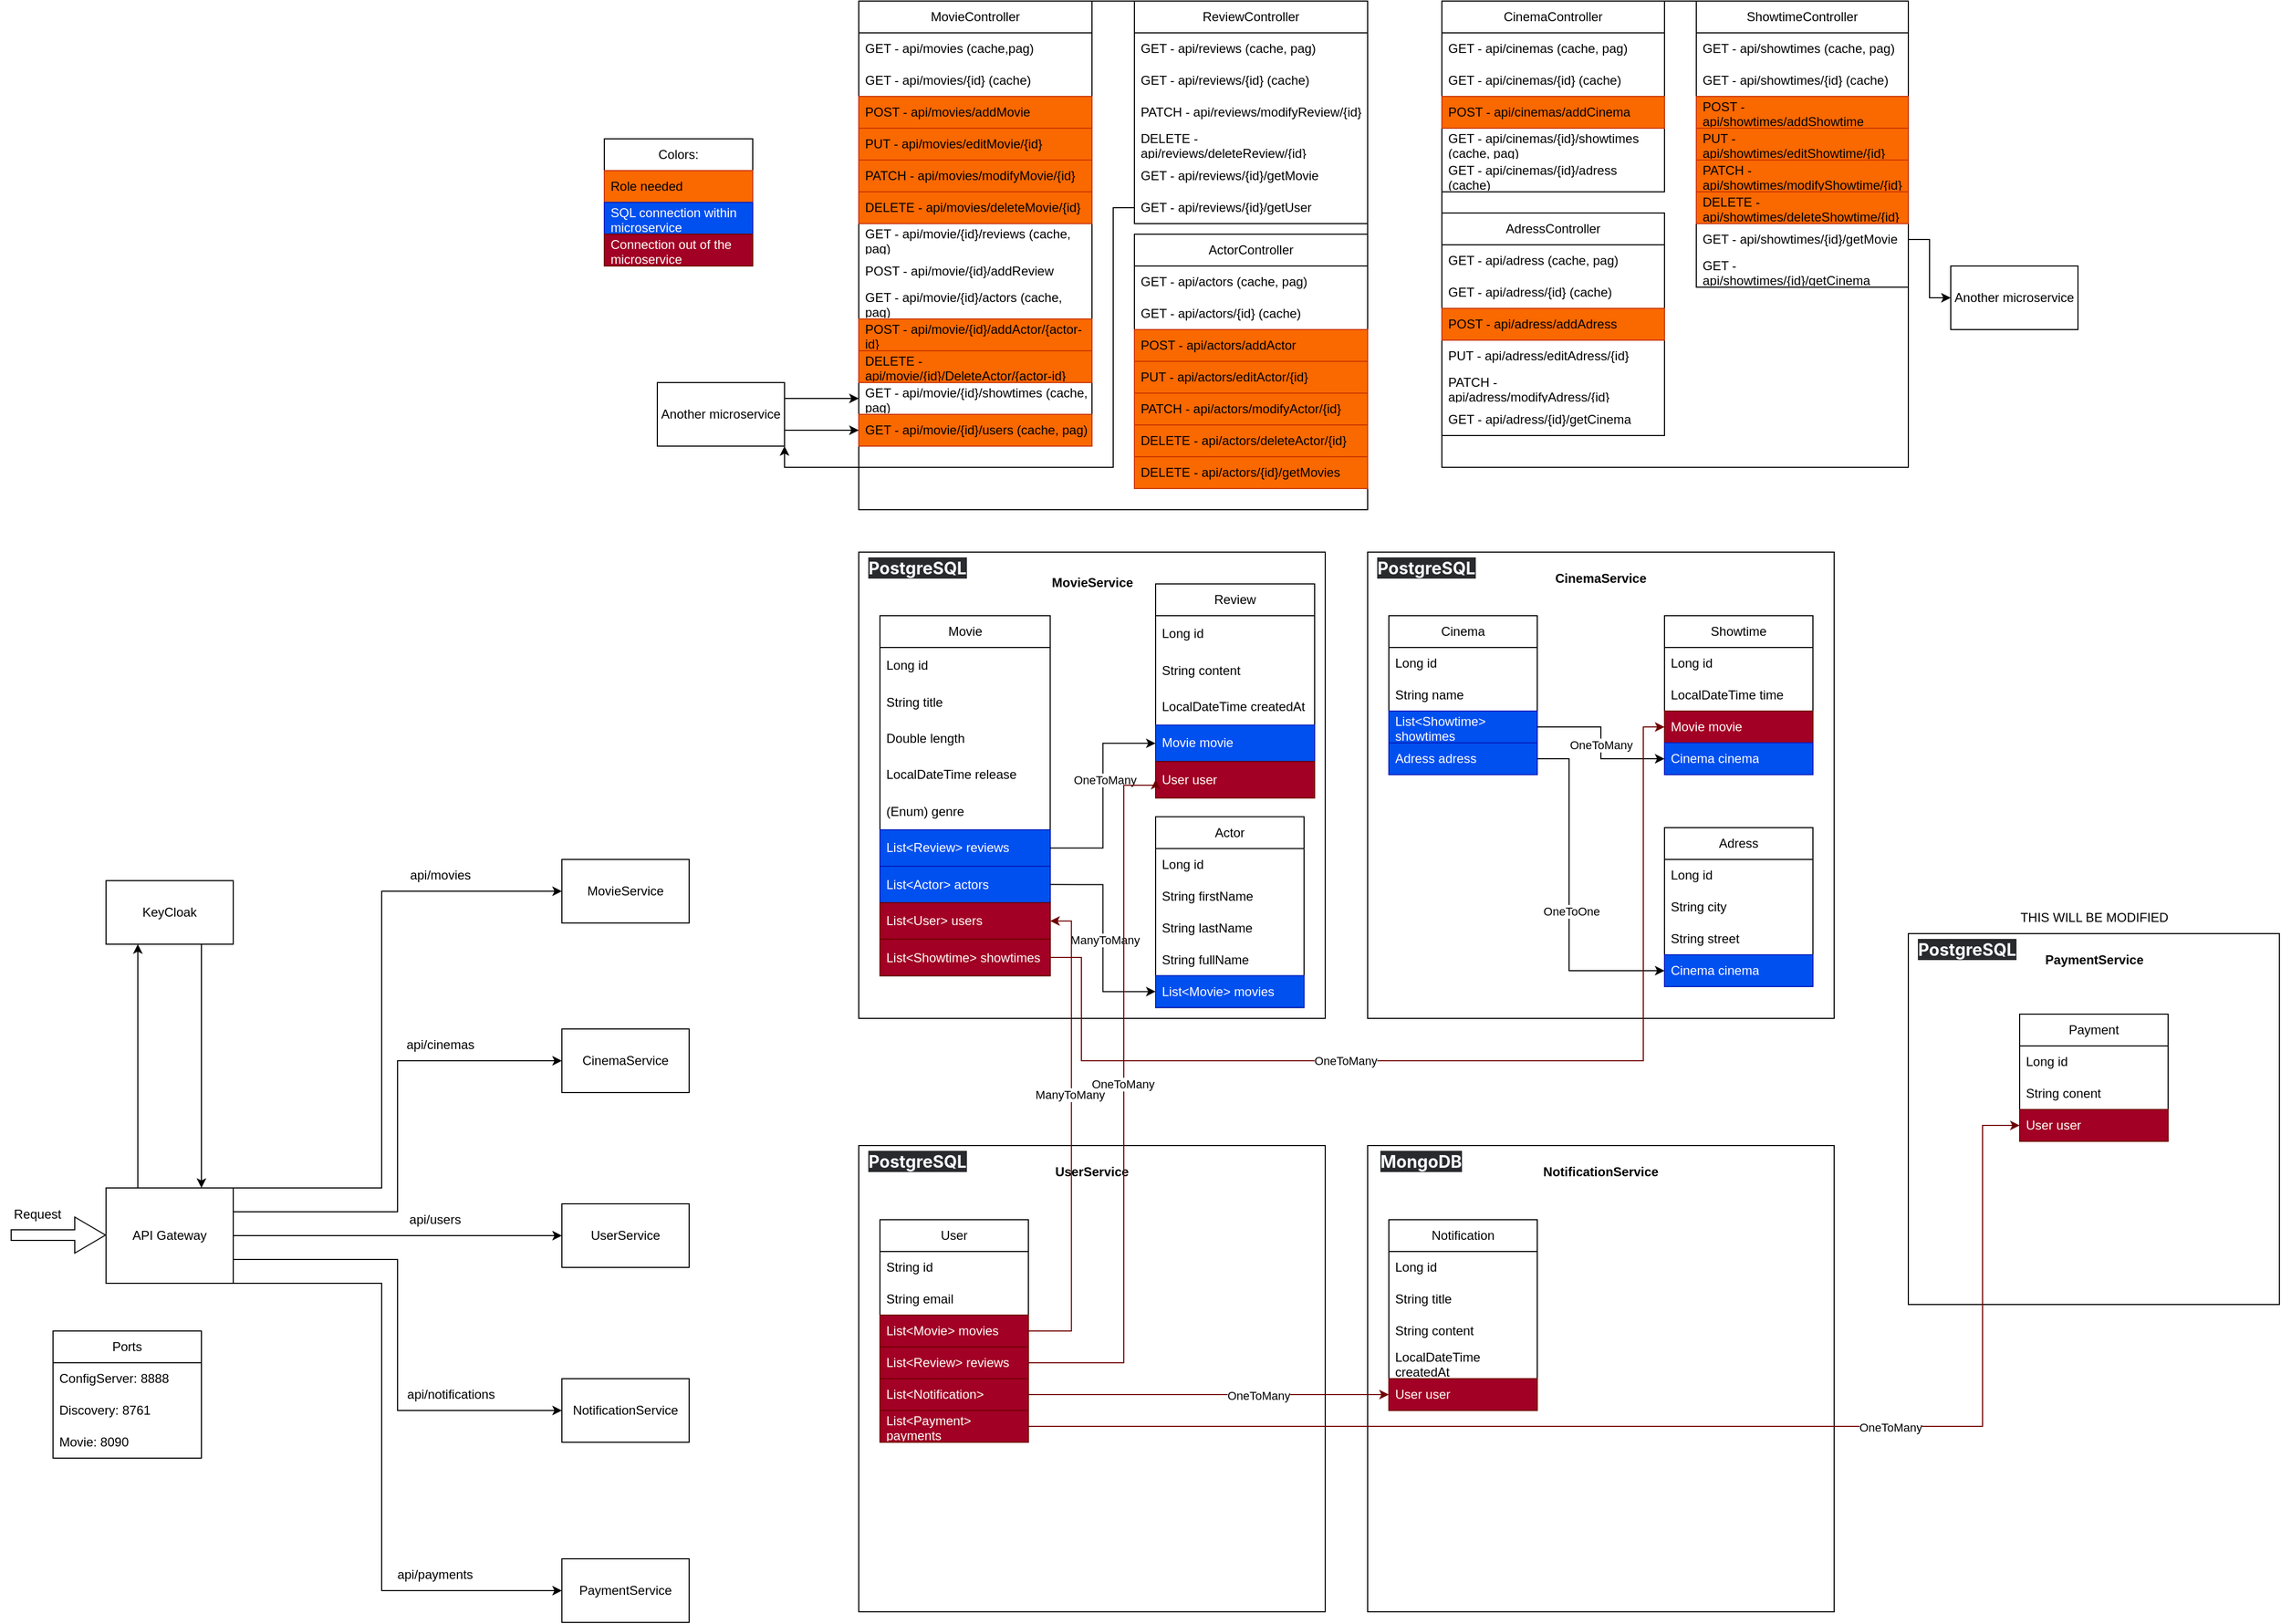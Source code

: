 <mxfile version="26.1.0">
  <diagram id="C5RBs43oDa-KdzZeNtuy" name="Page-1">
    <mxGraphModel dx="1050" dy="2860" grid="1" gridSize="10" guides="1" tooltips="1" connect="1" arrows="1" fold="1" page="1" pageScale="1" pageWidth="827" pageHeight="1169" math="0" shadow="0">
      <root>
        <mxCell id="WIyWlLk6GJQsqaUBKTNV-0" />
        <mxCell id="WIyWlLk6GJQsqaUBKTNV-1" parent="WIyWlLk6GJQsqaUBKTNV-0" />
        <mxCell id="PJKf-jVnx4Yq2oBsgzTQ-20" style="edgeStyle=orthogonalEdgeStyle;rounded=0;orthogonalLoop=1;jettySize=auto;html=1;exitX=0.75;exitY=1;exitDx=0;exitDy=0;entryX=0.75;entryY=0;entryDx=0;entryDy=0;" parent="WIyWlLk6GJQsqaUBKTNV-1" source="PJKf-jVnx4Yq2oBsgzTQ-15" target="PJKf-jVnx4Yq2oBsgzTQ-18" edge="1">
          <mxGeometry relative="1" as="geometry" />
        </mxCell>
        <mxCell id="PJKf-jVnx4Yq2oBsgzTQ-15" value="KeyCloak" style="rounded=0;whiteSpace=wrap;html=1;" parent="WIyWlLk6GJQsqaUBKTNV-1" vertex="1">
          <mxGeometry x="130" y="-770" width="120" height="60" as="geometry" />
        </mxCell>
        <mxCell id="PJKf-jVnx4Yq2oBsgzTQ-19" style="edgeStyle=orthogonalEdgeStyle;rounded=0;orthogonalLoop=1;jettySize=auto;html=1;exitX=0.25;exitY=0;exitDx=0;exitDy=0;entryX=0.25;entryY=1;entryDx=0;entryDy=0;" parent="WIyWlLk6GJQsqaUBKTNV-1" source="PJKf-jVnx4Yq2oBsgzTQ-18" target="PJKf-jVnx4Yq2oBsgzTQ-15" edge="1">
          <mxGeometry relative="1" as="geometry" />
        </mxCell>
        <mxCell id="PJKf-jVnx4Yq2oBsgzTQ-35" style="edgeStyle=orthogonalEdgeStyle;rounded=0;orthogonalLoop=1;jettySize=auto;html=1;exitX=1;exitY=0.25;exitDx=0;exitDy=0;entryX=0;entryY=0.5;entryDx=0;entryDy=0;" parent="WIyWlLk6GJQsqaUBKTNV-1" source="PJKf-jVnx4Yq2oBsgzTQ-18" target="PJKf-jVnx4Yq2oBsgzTQ-29" edge="1">
          <mxGeometry relative="1" as="geometry" />
        </mxCell>
        <mxCell id="PJKf-jVnx4Yq2oBsgzTQ-37" style="edgeStyle=orthogonalEdgeStyle;rounded=0;orthogonalLoop=1;jettySize=auto;html=1;exitX=1;exitY=0.5;exitDx=0;exitDy=0;entryX=0;entryY=0.5;entryDx=0;entryDy=0;" parent="WIyWlLk6GJQsqaUBKTNV-1" source="PJKf-jVnx4Yq2oBsgzTQ-18" target="PJKf-jVnx4Yq2oBsgzTQ-36" edge="1">
          <mxGeometry relative="1" as="geometry" />
        </mxCell>
        <mxCell id="PJKf-jVnx4Yq2oBsgzTQ-40" style="edgeStyle=orthogonalEdgeStyle;rounded=0;orthogonalLoop=1;jettySize=auto;html=1;exitX=1;exitY=0.75;exitDx=0;exitDy=0;entryX=0;entryY=0.5;entryDx=0;entryDy=0;" parent="WIyWlLk6GJQsqaUBKTNV-1" source="PJKf-jVnx4Yq2oBsgzTQ-18" target="PJKf-jVnx4Yq2oBsgzTQ-39" edge="1">
          <mxGeometry relative="1" as="geometry" />
        </mxCell>
        <mxCell id="PJKf-jVnx4Yq2oBsgzTQ-43" style="edgeStyle=orthogonalEdgeStyle;rounded=0;orthogonalLoop=1;jettySize=auto;html=1;exitX=1;exitY=0;exitDx=0;exitDy=0;entryX=0;entryY=0.5;entryDx=0;entryDy=0;" parent="WIyWlLk6GJQsqaUBKTNV-1" source="PJKf-jVnx4Yq2oBsgzTQ-18" target="PJKf-jVnx4Yq2oBsgzTQ-25" edge="1">
          <mxGeometry relative="1" as="geometry">
            <Array as="points">
              <mxPoint x="390" y="-480" />
              <mxPoint x="390" y="-760" />
            </Array>
          </mxGeometry>
        </mxCell>
        <mxCell id="PJKf-jVnx4Yq2oBsgzTQ-44" style="edgeStyle=orthogonalEdgeStyle;rounded=0;orthogonalLoop=1;jettySize=auto;html=1;exitX=1;exitY=1;exitDx=0;exitDy=0;entryX=0;entryY=0.5;entryDx=0;entryDy=0;" parent="WIyWlLk6GJQsqaUBKTNV-1" source="PJKf-jVnx4Yq2oBsgzTQ-18" target="PJKf-jVnx4Yq2oBsgzTQ-42" edge="1">
          <mxGeometry relative="1" as="geometry">
            <Array as="points">
              <mxPoint x="390" y="-390" />
              <mxPoint x="390" y="-100" />
            </Array>
          </mxGeometry>
        </mxCell>
        <mxCell id="PJKf-jVnx4Yq2oBsgzTQ-18" value="API Gateway" style="rounded=0;whiteSpace=wrap;html=1;" parent="WIyWlLk6GJQsqaUBKTNV-1" vertex="1">
          <mxGeometry x="130" y="-480" width="120" height="90" as="geometry" />
        </mxCell>
        <mxCell id="PJKf-jVnx4Yq2oBsgzTQ-21" value="" style="shape=flexArrow;endArrow=classic;html=1;rounded=0;width=10;endSize=9.33;endWidth=23;" parent="WIyWlLk6GJQsqaUBKTNV-1" edge="1">
          <mxGeometry width="50" height="50" relative="1" as="geometry">
            <mxPoint x="40" y="-435.5" as="sourcePoint" />
            <mxPoint x="130" y="-435.5" as="targetPoint" />
          </mxGeometry>
        </mxCell>
        <mxCell id="PJKf-jVnx4Yq2oBsgzTQ-22" value="Request" style="text;html=1;align=center;verticalAlign=middle;resizable=0;points=[];autosize=1;strokeColor=none;fillColor=none;" parent="WIyWlLk6GJQsqaUBKTNV-1" vertex="1">
          <mxGeometry x="30" y="-470" width="70" height="30" as="geometry" />
        </mxCell>
        <mxCell id="PJKf-jVnx4Yq2oBsgzTQ-25" value="MovieService" style="rounded=0;whiteSpace=wrap;html=1;" parent="WIyWlLk6GJQsqaUBKTNV-1" vertex="1">
          <mxGeometry x="560" y="-790" width="120" height="60" as="geometry" />
        </mxCell>
        <mxCell id="PJKf-jVnx4Yq2oBsgzTQ-28" value="api/movies" style="text;html=1;align=center;verticalAlign=middle;resizable=0;points=[];autosize=1;strokeColor=none;fillColor=none;" parent="WIyWlLk6GJQsqaUBKTNV-1" vertex="1">
          <mxGeometry x="405" y="-790" width="80" height="30" as="geometry" />
        </mxCell>
        <mxCell id="PJKf-jVnx4Yq2oBsgzTQ-29" value="CinemaService" style="rounded=0;whiteSpace=wrap;html=1;" parent="WIyWlLk6GJQsqaUBKTNV-1" vertex="1">
          <mxGeometry x="560" y="-630" width="120" height="60" as="geometry" />
        </mxCell>
        <mxCell id="PJKf-jVnx4Yq2oBsgzTQ-32" value="api/cinemas" style="text;html=1;align=center;verticalAlign=middle;resizable=0;points=[];autosize=1;strokeColor=none;fillColor=none;" parent="WIyWlLk6GJQsqaUBKTNV-1" vertex="1">
          <mxGeometry x="400" y="-630" width="90" height="30" as="geometry" />
        </mxCell>
        <mxCell id="PJKf-jVnx4Yq2oBsgzTQ-36" value="UserService" style="rounded=0;whiteSpace=wrap;html=1;" parent="WIyWlLk6GJQsqaUBKTNV-1" vertex="1">
          <mxGeometry x="560" y="-465" width="120" height="60" as="geometry" />
        </mxCell>
        <mxCell id="PJKf-jVnx4Yq2oBsgzTQ-38" value="api/users" style="text;html=1;align=center;verticalAlign=middle;resizable=0;points=[];autosize=1;strokeColor=none;fillColor=none;" parent="WIyWlLk6GJQsqaUBKTNV-1" vertex="1">
          <mxGeometry x="405" y="-465" width="70" height="30" as="geometry" />
        </mxCell>
        <mxCell id="PJKf-jVnx4Yq2oBsgzTQ-39" value="NotificationService" style="rounded=0;whiteSpace=wrap;html=1;" parent="WIyWlLk6GJQsqaUBKTNV-1" vertex="1">
          <mxGeometry x="560" y="-300" width="120" height="60" as="geometry" />
        </mxCell>
        <mxCell id="PJKf-jVnx4Yq2oBsgzTQ-41" value="api/notifications" style="text;html=1;align=center;verticalAlign=middle;resizable=0;points=[];autosize=1;strokeColor=none;fillColor=none;" parent="WIyWlLk6GJQsqaUBKTNV-1" vertex="1">
          <mxGeometry x="400" y="-300" width="110" height="30" as="geometry" />
        </mxCell>
        <mxCell id="PJKf-jVnx4Yq2oBsgzTQ-42" value="PaymentService" style="rounded=0;whiteSpace=wrap;html=1;" parent="WIyWlLk6GJQsqaUBKTNV-1" vertex="1">
          <mxGeometry x="560" y="-130" width="120" height="60" as="geometry" />
        </mxCell>
        <mxCell id="PJKf-jVnx4Yq2oBsgzTQ-45" value="api/payments" style="text;html=1;align=center;verticalAlign=middle;resizable=0;points=[];autosize=1;strokeColor=none;fillColor=none;" parent="WIyWlLk6GJQsqaUBKTNV-1" vertex="1">
          <mxGeometry x="395" y="-130" width="90" height="30" as="geometry" />
        </mxCell>
        <mxCell id="PJKf-jVnx4Yq2oBsgzTQ-46" value="Ports" style="swimlane;fontStyle=0;childLayout=stackLayout;horizontal=1;startSize=30;horizontalStack=0;resizeParent=1;resizeParentMax=0;resizeLast=0;collapsible=1;marginBottom=0;whiteSpace=wrap;html=1;" parent="WIyWlLk6GJQsqaUBKTNV-1" vertex="1">
          <mxGeometry x="80" y="-345" width="140" height="120" as="geometry" />
        </mxCell>
        <mxCell id="PJKf-jVnx4Yq2oBsgzTQ-47" value="ConfigServer: 8888" style="text;strokeColor=none;fillColor=none;align=left;verticalAlign=middle;spacingLeft=4;spacingRight=4;overflow=hidden;points=[[0,0.5],[1,0.5]];portConstraint=eastwest;rotatable=0;whiteSpace=wrap;html=1;" parent="PJKf-jVnx4Yq2oBsgzTQ-46" vertex="1">
          <mxGeometry y="30" width="140" height="30" as="geometry" />
        </mxCell>
        <mxCell id="PJKf-jVnx4Yq2oBsgzTQ-48" value="Discovery: 8761" style="text;strokeColor=none;fillColor=none;align=left;verticalAlign=middle;spacingLeft=4;spacingRight=4;overflow=hidden;points=[[0,0.5],[1,0.5]];portConstraint=eastwest;rotatable=0;whiteSpace=wrap;html=1;" parent="PJKf-jVnx4Yq2oBsgzTQ-46" vertex="1">
          <mxGeometry y="60" width="140" height="30" as="geometry" />
        </mxCell>
        <mxCell id="PJKf-jVnx4Yq2oBsgzTQ-49" value="Movie: 8090" style="text;strokeColor=none;fillColor=none;align=left;verticalAlign=middle;spacingLeft=4;spacingRight=4;overflow=hidden;points=[[0,0.5],[1,0.5]];portConstraint=eastwest;rotatable=0;whiteSpace=wrap;html=1;" parent="PJKf-jVnx4Yq2oBsgzTQ-46" vertex="1">
          <mxGeometry y="90" width="140" height="30" as="geometry" />
        </mxCell>
        <mxCell id="sUJshtcy-ZBB7ZE9HucJ-1" value="" style="group" parent="WIyWlLk6GJQsqaUBKTNV-1" vertex="1" connectable="0">
          <mxGeometry x="840" y="-1080" width="440" height="440" as="geometry" />
        </mxCell>
        <mxCell id="sUJshtcy-ZBB7ZE9HucJ-0" value="" style="whiteSpace=wrap;html=1;aspect=fixed;" parent="sUJshtcy-ZBB7ZE9HucJ-1" vertex="1">
          <mxGeometry width="440" height="440" as="geometry" />
        </mxCell>
        <mxCell id="OH8wwOLy9I2YWy9BTSWH-0" value="Movie" style="swimlane;fontStyle=0;childLayout=stackLayout;horizontal=1;startSize=30;horizontalStack=0;resizeParent=1;resizeParentMax=0;resizeLast=0;collapsible=1;marginBottom=0;whiteSpace=wrap;html=1;" parent="sUJshtcy-ZBB7ZE9HucJ-1" vertex="1">
          <mxGeometry x="20" y="60.004" width="160.588" height="339.706" as="geometry" />
        </mxCell>
        <mxCell id="OH8wwOLy9I2YWy9BTSWH-1" value="Long id" style="text;strokeColor=none;fillColor=none;align=left;verticalAlign=middle;spacingLeft=4;spacingRight=4;overflow=hidden;points=[[0,0.5],[1,0.5]];portConstraint=eastwest;rotatable=0;whiteSpace=wrap;html=1;" parent="OH8wwOLy9I2YWy9BTSWH-0" vertex="1">
          <mxGeometry y="30" width="160.588" height="34.412" as="geometry" />
        </mxCell>
        <mxCell id="OH8wwOLy9I2YWy9BTSWH-2" value="String title" style="text;strokeColor=none;fillColor=none;align=left;verticalAlign=middle;spacingLeft=4;spacingRight=4;overflow=hidden;points=[[0,0.5],[1,0.5]];portConstraint=eastwest;rotatable=0;whiteSpace=wrap;html=1;" parent="OH8wwOLy9I2YWy9BTSWH-0" vertex="1">
          <mxGeometry y="64.412" width="160.588" height="34.412" as="geometry" />
        </mxCell>
        <mxCell id="OH8wwOLy9I2YWy9BTSWH-3" value="Double length" style="text;strokeColor=none;fillColor=none;align=left;verticalAlign=middle;spacingLeft=4;spacingRight=4;overflow=hidden;points=[[0,0.5],[1,0.5]];portConstraint=eastwest;rotatable=0;whiteSpace=wrap;html=1;" parent="OH8wwOLy9I2YWy9BTSWH-0" vertex="1">
          <mxGeometry y="98.824" width="160.588" height="34.412" as="geometry" />
        </mxCell>
        <mxCell id="OH8wwOLy9I2YWy9BTSWH-28" value="LocalDateTime release" style="text;strokeColor=none;fillColor=none;align=left;verticalAlign=middle;spacingLeft=4;spacingRight=4;overflow=hidden;points=[[0,0.5],[1,0.5]];portConstraint=eastwest;rotatable=0;whiteSpace=wrap;html=1;" parent="OH8wwOLy9I2YWy9BTSWH-0" vertex="1">
          <mxGeometry y="133.235" width="160.588" height="34.412" as="geometry" />
        </mxCell>
        <mxCell id="OH8wwOLy9I2YWy9BTSWH-17" value="(Enum) genre" style="text;strokeColor=none;fillColor=none;align=left;verticalAlign=middle;spacingLeft=4;spacingRight=4;overflow=hidden;points=[[0,0.5],[1,0.5]];portConstraint=eastwest;rotatable=0;whiteSpace=wrap;html=1;" parent="OH8wwOLy9I2YWy9BTSWH-0" vertex="1">
          <mxGeometry y="167.647" width="160.588" height="34.412" as="geometry" />
        </mxCell>
        <mxCell id="OH8wwOLy9I2YWy9BTSWH-18" value="List&amp;lt;Review&amp;gt; reviews" style="text;strokeColor=#001DBC;fillColor=#0050ef;align=left;verticalAlign=middle;spacingLeft=4;spacingRight=4;overflow=hidden;points=[[0,0.5],[1,0.5]];portConstraint=eastwest;rotatable=0;whiteSpace=wrap;html=1;fontColor=#ffffff;" parent="OH8wwOLy9I2YWy9BTSWH-0" vertex="1">
          <mxGeometry y="202.059" width="160.588" height="34.412" as="geometry" />
        </mxCell>
        <mxCell id="OH8wwOLy9I2YWy9BTSWH-10" value="List&amp;lt;Actor&amp;gt; actors" style="text;strokeColor=#001DBC;fillColor=#0050ef;align=left;verticalAlign=middle;spacingLeft=4;spacingRight=4;overflow=hidden;points=[[0,0.5],[1,0.5]];portConstraint=eastwest;rotatable=0;whiteSpace=wrap;html=1;fontColor=#ffffff;" parent="OH8wwOLy9I2YWy9BTSWH-0" vertex="1">
          <mxGeometry y="236.471" width="160.588" height="34.412" as="geometry" />
        </mxCell>
        <mxCell id="OH8wwOLy9I2YWy9BTSWH-33" value="List&amp;lt;User&amp;gt; users" style="text;strokeColor=#6F0000;fillColor=#a20025;align=left;verticalAlign=middle;spacingLeft=4;spacingRight=4;overflow=hidden;points=[[0,0.5],[1,0.5]];portConstraint=eastwest;rotatable=0;whiteSpace=wrap;html=1;fontColor=#ffffff;" parent="OH8wwOLy9I2YWy9BTSWH-0" vertex="1">
          <mxGeometry y="270.882" width="160.588" height="34.412" as="geometry" />
        </mxCell>
        <mxCell id="sUJshtcy-ZBB7ZE9HucJ-34" value="List&amp;lt;Showtime&amp;gt; showtimes" style="text;strokeColor=#6F0000;fillColor=#a20025;align=left;verticalAlign=middle;spacingLeft=4;spacingRight=4;overflow=hidden;points=[[0,0.5],[1,0.5]];portConstraint=eastwest;rotatable=0;whiteSpace=wrap;html=1;fontColor=#ffffff;" parent="OH8wwOLy9I2YWy9BTSWH-0" vertex="1">
          <mxGeometry y="305.294" width="160.588" height="34.412" as="geometry" />
        </mxCell>
        <mxCell id="sUJshtcy-ZBB7ZE9HucJ-2" value="MovieService" style="text;html=1;align=center;verticalAlign=middle;whiteSpace=wrap;rounded=0;fontStyle=1" parent="sUJshtcy-ZBB7ZE9HucJ-1" vertex="1">
          <mxGeometry x="185.588" y="11.471" width="68.824" height="34.412" as="geometry" />
        </mxCell>
        <mxCell id="OH8wwOLy9I2YWy9BTSWH-19" value="Review" style="swimlane;fontStyle=0;childLayout=stackLayout;horizontal=1;startSize=30;horizontalStack=0;resizeParent=1;resizeParentMax=0;resizeLast=0;collapsible=1;marginBottom=0;whiteSpace=wrap;html=1;" parent="sUJshtcy-ZBB7ZE9HucJ-1" vertex="1">
          <mxGeometry x="280" y="30" width="150" height="202.059" as="geometry" />
        </mxCell>
        <mxCell id="OH8wwOLy9I2YWy9BTSWH-20" value="Long id" style="text;strokeColor=none;fillColor=none;align=left;verticalAlign=middle;spacingLeft=4;spacingRight=4;overflow=hidden;points=[[0,0.5],[1,0.5]];portConstraint=eastwest;rotatable=0;whiteSpace=wrap;html=1;" parent="OH8wwOLy9I2YWy9BTSWH-19" vertex="1">
          <mxGeometry y="30" width="150" height="34.412" as="geometry" />
        </mxCell>
        <mxCell id="OH8wwOLy9I2YWy9BTSWH-21" value="String content" style="text;strokeColor=none;fillColor=none;align=left;verticalAlign=middle;spacingLeft=4;spacingRight=4;overflow=hidden;points=[[0,0.5],[1,0.5]];portConstraint=eastwest;rotatable=0;whiteSpace=wrap;html=1;" parent="OH8wwOLy9I2YWy9BTSWH-19" vertex="1">
          <mxGeometry y="64.412" width="150" height="34.412" as="geometry" />
        </mxCell>
        <mxCell id="OH8wwOLy9I2YWy9BTSWH-22" value="LocalDateTime createdAt" style="text;strokeColor=none;fillColor=none;align=left;verticalAlign=middle;spacingLeft=4;spacingRight=4;overflow=hidden;points=[[0,0.5],[1,0.5]];portConstraint=eastwest;rotatable=0;whiteSpace=wrap;html=1;" parent="OH8wwOLy9I2YWy9BTSWH-19" vertex="1">
          <mxGeometry y="98.824" width="150" height="34.412" as="geometry" />
        </mxCell>
        <mxCell id="OH8wwOLy9I2YWy9BTSWH-30" value="Movie movie" style="text;strokeColor=#001DBC;fillColor=#0050ef;align=left;verticalAlign=middle;spacingLeft=4;spacingRight=4;overflow=hidden;points=[[0,0.5],[1,0.5]];portConstraint=eastwest;rotatable=0;whiteSpace=wrap;html=1;fontColor=#ffffff;" parent="OH8wwOLy9I2YWy9BTSWH-19" vertex="1">
          <mxGeometry y="133.235" width="150" height="34.412" as="geometry" />
        </mxCell>
        <mxCell id="sUJshtcy-ZBB7ZE9HucJ-43" value="User user" style="text;strokeColor=#6F0000;fillColor=#a20025;align=left;verticalAlign=middle;spacingLeft=4;spacingRight=4;overflow=hidden;points=[[0,0.5],[1,0.5]];portConstraint=eastwest;rotatable=0;whiteSpace=wrap;html=1;fontColor=#ffffff;" parent="OH8wwOLy9I2YWy9BTSWH-19" vertex="1">
          <mxGeometry y="167.647" width="150" height="34.412" as="geometry" />
        </mxCell>
        <mxCell id="sUJshtcy-ZBB7ZE9HucJ-5" style="edgeStyle=orthogonalEdgeStyle;rounded=0;orthogonalLoop=1;jettySize=auto;html=1;exitX=1;exitY=0.5;exitDx=0;exitDy=0;entryX=0;entryY=0.5;entryDx=0;entryDy=0;" parent="sUJshtcy-ZBB7ZE9HucJ-1" source="OH8wwOLy9I2YWy9BTSWH-18" target="OH8wwOLy9I2YWy9BTSWH-30" edge="1">
          <mxGeometry relative="1" as="geometry" />
        </mxCell>
        <mxCell id="sUJshtcy-ZBB7ZE9HucJ-7" value="OneToMany" style="edgeLabel;html=1;align=center;verticalAlign=middle;resizable=0;points=[];" parent="sUJshtcy-ZBB7ZE9HucJ-5" vertex="1" connectable="0">
          <mxGeometry x="0.154" y="-1" relative="1" as="geometry">
            <mxPoint as="offset" />
          </mxGeometry>
        </mxCell>
        <mxCell id="OH8wwOLy9I2YWy9BTSWH-11" value="Actor" style="swimlane;fontStyle=0;childLayout=stackLayout;horizontal=1;startSize=30;horizontalStack=0;resizeParent=1;resizeParentMax=0;resizeLast=0;collapsible=1;marginBottom=0;whiteSpace=wrap;html=1;" parent="sUJshtcy-ZBB7ZE9HucJ-1" vertex="1">
          <mxGeometry x="280" y="249.71" width="140" height="180" as="geometry" />
        </mxCell>
        <mxCell id="OH8wwOLy9I2YWy9BTSWH-12" value="Long id" style="text;strokeColor=none;fillColor=none;align=left;verticalAlign=middle;spacingLeft=4;spacingRight=4;overflow=hidden;points=[[0,0.5],[1,0.5]];portConstraint=eastwest;rotatable=0;whiteSpace=wrap;html=1;" parent="OH8wwOLy9I2YWy9BTSWH-11" vertex="1">
          <mxGeometry y="30" width="140" height="30" as="geometry" />
        </mxCell>
        <mxCell id="OH8wwOLy9I2YWy9BTSWH-13" value="String firstName" style="text;strokeColor=none;fillColor=none;align=left;verticalAlign=middle;spacingLeft=4;spacingRight=4;overflow=hidden;points=[[0,0.5],[1,0.5]];portConstraint=eastwest;rotatable=0;whiteSpace=wrap;html=1;" parent="OH8wwOLy9I2YWy9BTSWH-11" vertex="1">
          <mxGeometry y="60" width="140" height="30" as="geometry" />
        </mxCell>
        <mxCell id="sUJshtcy-ZBB7ZE9HucJ-77" value="String lastName" style="text;strokeColor=none;fillColor=none;align=left;verticalAlign=middle;spacingLeft=4;spacingRight=4;overflow=hidden;points=[[0,0.5],[1,0.5]];portConstraint=eastwest;rotatable=0;whiteSpace=wrap;html=1;" parent="OH8wwOLy9I2YWy9BTSWH-11" vertex="1">
          <mxGeometry y="90" width="140" height="30" as="geometry" />
        </mxCell>
        <mxCell id="sUJshtcy-ZBB7ZE9HucJ-78" value="String fullName" style="text;strokeColor=none;fillColor=none;align=left;verticalAlign=middle;spacingLeft=4;spacingRight=4;overflow=hidden;points=[[0,0.5],[1,0.5]];portConstraint=eastwest;rotatable=0;whiteSpace=wrap;html=1;" parent="OH8wwOLy9I2YWy9BTSWH-11" vertex="1">
          <mxGeometry y="120" width="140" height="30" as="geometry" />
        </mxCell>
        <mxCell id="OH8wwOLy9I2YWy9BTSWH-14" value="List&amp;lt;Movie&amp;gt; movies" style="text;strokeColor=#001DBC;fillColor=#0050ef;align=left;verticalAlign=middle;spacingLeft=4;spacingRight=4;overflow=hidden;points=[[0,0.5],[1,0.5]];portConstraint=eastwest;rotatable=0;whiteSpace=wrap;html=1;fontColor=#ffffff;" parent="OH8wwOLy9I2YWy9BTSWH-11" vertex="1">
          <mxGeometry y="150" width="140" height="30" as="geometry" />
        </mxCell>
        <mxCell id="sUJshtcy-ZBB7ZE9HucJ-8" style="edgeStyle=orthogonalEdgeStyle;rounded=0;orthogonalLoop=1;jettySize=auto;html=1;exitX=1;exitY=0.5;exitDx=0;exitDy=0;entryX=0;entryY=0.5;entryDx=0;entryDy=0;" parent="sUJshtcy-ZBB7ZE9HucJ-1" source="OH8wwOLy9I2YWy9BTSWH-10" target="OH8wwOLy9I2YWy9BTSWH-14" edge="1">
          <mxGeometry relative="1" as="geometry" />
        </mxCell>
        <mxCell id="sUJshtcy-ZBB7ZE9HucJ-9" value="ManyToMany" style="edgeLabel;html=1;align=center;verticalAlign=middle;resizable=0;points=[];" parent="sUJshtcy-ZBB7ZE9HucJ-8" vertex="1" connectable="0">
          <mxGeometry x="0.019" y="1" relative="1" as="geometry">
            <mxPoint as="offset" />
          </mxGeometry>
        </mxCell>
        <mxCell id="sUJshtcy-ZBB7ZE9HucJ-71" value="&lt;strong style=&quot;color: rgb(248, 250, 255); font-family: Inter, system-ui, -apple-system, BlinkMacSystemFont, &amp;quot;Segoe UI&amp;quot;, Roboto, &amp;quot;Noto Sans&amp;quot;, Ubuntu, Cantarell, &amp;quot;Helvetica Neue&amp;quot;, Oxygen, &amp;quot;Open Sans&amp;quot;, sans-serif; font-size: 16.002px; text-align: left; text-wrap-mode: wrap; background-color: rgb(41, 42, 45);&quot;&gt;PostgreSQL&lt;/strong&gt;" style="text;html=1;align=center;verticalAlign=middle;resizable=0;points=[];autosize=1;strokeColor=none;fillColor=none;" parent="sUJshtcy-ZBB7ZE9HucJ-1" vertex="1">
          <mxGeometry y="2.665e-14" width="110" height="30" as="geometry" />
        </mxCell>
        <mxCell id="sUJshtcy-ZBB7ZE9HucJ-38" value="" style="group" parent="WIyWlLk6GJQsqaUBKTNV-1" vertex="1" connectable="0">
          <mxGeometry x="1320" y="-1080" width="440" height="440" as="geometry" />
        </mxCell>
        <mxCell id="sUJshtcy-ZBB7ZE9HucJ-10" value="" style="whiteSpace=wrap;html=1;aspect=fixed;" parent="sUJshtcy-ZBB7ZE9HucJ-38" vertex="1">
          <mxGeometry width="440" height="440" as="geometry" />
        </mxCell>
        <mxCell id="sUJshtcy-ZBB7ZE9HucJ-12" value="CinemaService" style="text;html=1;align=center;verticalAlign=middle;whiteSpace=wrap;rounded=0;fontStyle=1" parent="sUJshtcy-ZBB7ZE9HucJ-38" vertex="1">
          <mxGeometry x="190" y="10" width="60" height="30" as="geometry" />
        </mxCell>
        <mxCell id="sUJshtcy-ZBB7ZE9HucJ-14" value="Cinema" style="swimlane;fontStyle=0;childLayout=stackLayout;horizontal=1;startSize=30;horizontalStack=0;resizeParent=1;resizeParentMax=0;resizeLast=0;collapsible=1;marginBottom=0;whiteSpace=wrap;html=1;" parent="sUJshtcy-ZBB7ZE9HucJ-38" vertex="1">
          <mxGeometry x="20" y="60" width="140" height="150" as="geometry" />
        </mxCell>
        <mxCell id="sUJshtcy-ZBB7ZE9HucJ-15" value="Long id" style="text;strokeColor=none;fillColor=none;align=left;verticalAlign=middle;spacingLeft=4;spacingRight=4;overflow=hidden;points=[[0,0.5],[1,0.5]];portConstraint=eastwest;rotatable=0;whiteSpace=wrap;html=1;" parent="sUJshtcy-ZBB7ZE9HucJ-14" vertex="1">
          <mxGeometry y="30" width="140" height="30" as="geometry" />
        </mxCell>
        <mxCell id="sUJshtcy-ZBB7ZE9HucJ-16" value="String name" style="text;strokeColor=none;fillColor=none;align=left;verticalAlign=middle;spacingLeft=4;spacingRight=4;overflow=hidden;points=[[0,0.5],[1,0.5]];portConstraint=eastwest;rotatable=0;whiteSpace=wrap;html=1;" parent="sUJshtcy-ZBB7ZE9HucJ-14" vertex="1">
          <mxGeometry y="60" width="140" height="30" as="geometry" />
        </mxCell>
        <mxCell id="sUJshtcy-ZBB7ZE9HucJ-23" value="List&amp;lt;Showtime&amp;gt; showtimes" style="text;strokeColor=#001DBC;fillColor=#0050ef;align=left;verticalAlign=middle;spacingLeft=4;spacingRight=4;overflow=hidden;points=[[0,0.5],[1,0.5]];portConstraint=eastwest;rotatable=0;whiteSpace=wrap;html=1;fontColor=#ffffff;" parent="sUJshtcy-ZBB7ZE9HucJ-14" vertex="1">
          <mxGeometry y="90" width="140" height="30" as="geometry" />
        </mxCell>
        <mxCell id="sUJshtcy-ZBB7ZE9HucJ-17" value="Adress adress" style="text;strokeColor=#001DBC;fillColor=#0050ef;align=left;verticalAlign=middle;spacingLeft=4;spacingRight=4;overflow=hidden;points=[[0,0.5],[1,0.5]];portConstraint=eastwest;rotatable=0;whiteSpace=wrap;html=1;fontColor=#ffffff;" parent="sUJshtcy-ZBB7ZE9HucJ-14" vertex="1">
          <mxGeometry y="120" width="140" height="30" as="geometry" />
        </mxCell>
        <mxCell id="sUJshtcy-ZBB7ZE9HucJ-18" value="Showtime" style="swimlane;fontStyle=0;childLayout=stackLayout;horizontal=1;startSize=30;horizontalStack=0;resizeParent=1;resizeParentMax=0;resizeLast=0;collapsible=1;marginBottom=0;whiteSpace=wrap;html=1;" parent="sUJshtcy-ZBB7ZE9HucJ-38" vertex="1">
          <mxGeometry x="280" y="60" width="140" height="150" as="geometry" />
        </mxCell>
        <mxCell id="sUJshtcy-ZBB7ZE9HucJ-19" value="Long id" style="text;strokeColor=none;fillColor=none;align=left;verticalAlign=middle;spacingLeft=4;spacingRight=4;overflow=hidden;points=[[0,0.5],[1,0.5]];portConstraint=eastwest;rotatable=0;whiteSpace=wrap;html=1;" parent="sUJshtcy-ZBB7ZE9HucJ-18" vertex="1">
          <mxGeometry y="30" width="140" height="30" as="geometry" />
        </mxCell>
        <mxCell id="sUJshtcy-ZBB7ZE9HucJ-20" value="LocalDateTime time" style="text;strokeColor=none;fillColor=none;align=left;verticalAlign=middle;spacingLeft=4;spacingRight=4;overflow=hidden;points=[[0,0.5],[1,0.5]];portConstraint=eastwest;rotatable=0;whiteSpace=wrap;html=1;" parent="sUJshtcy-ZBB7ZE9HucJ-18" vertex="1">
          <mxGeometry y="60" width="140" height="30" as="geometry" />
        </mxCell>
        <mxCell id="sUJshtcy-ZBB7ZE9HucJ-21" value="Movie movie" style="text;strokeColor=#6F0000;fillColor=#a20025;align=left;verticalAlign=middle;spacingLeft=4;spacingRight=4;overflow=hidden;points=[[0,0.5],[1,0.5]];portConstraint=eastwest;rotatable=0;whiteSpace=wrap;html=1;fontColor=#ffffff;" parent="sUJshtcy-ZBB7ZE9HucJ-18" vertex="1">
          <mxGeometry y="90" width="140" height="30" as="geometry" />
        </mxCell>
        <mxCell id="sUJshtcy-ZBB7ZE9HucJ-22" value="Cinema cinema" style="text;strokeColor=#001DBC;fillColor=#0050ef;align=left;verticalAlign=middle;spacingLeft=4;spacingRight=4;overflow=hidden;points=[[0,0.5],[1,0.5]];portConstraint=eastwest;rotatable=0;whiteSpace=wrap;html=1;fontColor=#ffffff;" parent="sUJshtcy-ZBB7ZE9HucJ-18" vertex="1">
          <mxGeometry y="120" width="140" height="30" as="geometry" />
        </mxCell>
        <mxCell id="sUJshtcy-ZBB7ZE9HucJ-24" value="Adress" style="swimlane;fontStyle=0;childLayout=stackLayout;horizontal=1;startSize=30;horizontalStack=0;resizeParent=1;resizeParentMax=0;resizeLast=0;collapsible=1;marginBottom=0;whiteSpace=wrap;html=1;" parent="sUJshtcy-ZBB7ZE9HucJ-38" vertex="1">
          <mxGeometry x="280" y="260" width="140" height="150" as="geometry" />
        </mxCell>
        <mxCell id="sUJshtcy-ZBB7ZE9HucJ-25" value="Long id" style="text;strokeColor=none;fillColor=none;align=left;verticalAlign=middle;spacingLeft=4;spacingRight=4;overflow=hidden;points=[[0,0.5],[1,0.5]];portConstraint=eastwest;rotatable=0;whiteSpace=wrap;html=1;" parent="sUJshtcy-ZBB7ZE9HucJ-24" vertex="1">
          <mxGeometry y="30" width="140" height="30" as="geometry" />
        </mxCell>
        <mxCell id="sUJshtcy-ZBB7ZE9HucJ-26" value="String city" style="text;strokeColor=none;fillColor=none;align=left;verticalAlign=middle;spacingLeft=4;spacingRight=4;overflow=hidden;points=[[0,0.5],[1,0.5]];portConstraint=eastwest;rotatable=0;whiteSpace=wrap;html=1;" parent="sUJshtcy-ZBB7ZE9HucJ-24" vertex="1">
          <mxGeometry y="60" width="140" height="30" as="geometry" />
        </mxCell>
        <mxCell id="sUJshtcy-ZBB7ZE9HucJ-27" value="String street" style="text;strokeColor=none;fillColor=none;align=left;verticalAlign=middle;spacingLeft=4;spacingRight=4;overflow=hidden;points=[[0,0.5],[1,0.5]];portConstraint=eastwest;rotatable=0;whiteSpace=wrap;html=1;" parent="sUJshtcy-ZBB7ZE9HucJ-24" vertex="1">
          <mxGeometry y="90" width="140" height="30" as="geometry" />
        </mxCell>
        <mxCell id="sUJshtcy-ZBB7ZE9HucJ-29" value="Cinema cinema" style="text;strokeColor=#001DBC;fillColor=#0050ef;align=left;verticalAlign=middle;spacingLeft=4;spacingRight=4;overflow=hidden;points=[[0,0.5],[1,0.5]];portConstraint=eastwest;rotatable=0;whiteSpace=wrap;html=1;fontColor=#ffffff;" parent="sUJshtcy-ZBB7ZE9HucJ-24" vertex="1">
          <mxGeometry y="120" width="140" height="30" as="geometry" />
        </mxCell>
        <mxCell id="sUJshtcy-ZBB7ZE9HucJ-30" style="edgeStyle=orthogonalEdgeStyle;rounded=0;orthogonalLoop=1;jettySize=auto;html=1;exitX=1;exitY=0.5;exitDx=0;exitDy=0;entryX=0;entryY=0.5;entryDx=0;entryDy=0;" parent="sUJshtcy-ZBB7ZE9HucJ-38" source="sUJshtcy-ZBB7ZE9HucJ-17" target="sUJshtcy-ZBB7ZE9HucJ-29" edge="1">
          <mxGeometry relative="1" as="geometry">
            <Array as="points">
              <mxPoint x="190" y="195" />
              <mxPoint x="190" y="395" />
            </Array>
          </mxGeometry>
        </mxCell>
        <mxCell id="sUJshtcy-ZBB7ZE9HucJ-31" value="OneToOne" style="edgeLabel;html=1;align=center;verticalAlign=middle;resizable=0;points=[];" parent="sUJshtcy-ZBB7ZE9HucJ-30" vertex="1" connectable="0">
          <mxGeometry x="0.088" y="2" relative="1" as="geometry">
            <mxPoint as="offset" />
          </mxGeometry>
        </mxCell>
        <mxCell id="sUJshtcy-ZBB7ZE9HucJ-32" style="edgeStyle=orthogonalEdgeStyle;rounded=0;orthogonalLoop=1;jettySize=auto;html=1;exitX=1;exitY=0.5;exitDx=0;exitDy=0;entryX=0;entryY=0.5;entryDx=0;entryDy=0;" parent="sUJshtcy-ZBB7ZE9HucJ-38" source="sUJshtcy-ZBB7ZE9HucJ-23" target="sUJshtcy-ZBB7ZE9HucJ-22" edge="1">
          <mxGeometry relative="1" as="geometry" />
        </mxCell>
        <mxCell id="sUJshtcy-ZBB7ZE9HucJ-33" value="OneToMany" style="edgeLabel;html=1;align=center;verticalAlign=middle;resizable=0;points=[];" parent="sUJshtcy-ZBB7ZE9HucJ-32" vertex="1" connectable="0">
          <mxGeometry x="0.025" relative="1" as="geometry">
            <mxPoint as="offset" />
          </mxGeometry>
        </mxCell>
        <mxCell id="sUJshtcy-ZBB7ZE9HucJ-72" value="&lt;strong style=&quot;color: rgb(248, 250, 255); font-family: Inter, system-ui, -apple-system, BlinkMacSystemFont, &amp;quot;Segoe UI&amp;quot;, Roboto, &amp;quot;Noto Sans&amp;quot;, Ubuntu, Cantarell, &amp;quot;Helvetica Neue&amp;quot;, Oxygen, &amp;quot;Open Sans&amp;quot;, sans-serif; font-size: 16.002px; text-align: left; text-wrap-mode: wrap; background-color: rgb(41, 42, 45);&quot;&gt;PostgreSQL&lt;/strong&gt;" style="text;html=1;align=center;verticalAlign=middle;resizable=0;points=[];autosize=1;strokeColor=none;fillColor=none;" parent="sUJshtcy-ZBB7ZE9HucJ-38" vertex="1">
          <mxGeometry width="110" height="30" as="geometry" />
        </mxCell>
        <mxCell id="sUJshtcy-ZBB7ZE9HucJ-35" style="edgeStyle=orthogonalEdgeStyle;rounded=0;orthogonalLoop=1;jettySize=auto;html=1;exitX=1;exitY=0.5;exitDx=0;exitDy=0;entryX=0;entryY=0.5;entryDx=0;entryDy=0;fillColor=#a20025;strokeColor=#6F0000;" parent="WIyWlLk6GJQsqaUBKTNV-1" source="sUJshtcy-ZBB7ZE9HucJ-34" target="sUJshtcy-ZBB7ZE9HucJ-21" edge="1">
          <mxGeometry relative="1" as="geometry">
            <Array as="points">
              <mxPoint x="1050" y="-697" />
              <mxPoint x="1050" y="-600" />
              <mxPoint x="1580" y="-600" />
              <mxPoint x="1580" y="-915" />
            </Array>
          </mxGeometry>
        </mxCell>
        <mxCell id="sUJshtcy-ZBB7ZE9HucJ-36" value="OneToMany" style="edgeLabel;html=1;align=center;verticalAlign=middle;resizable=0;points=[];" parent="sUJshtcy-ZBB7ZE9HucJ-35" vertex="1" connectable="0">
          <mxGeometry x="-0.171" y="-1" relative="1" as="geometry">
            <mxPoint x="-35" y="-1" as="offset" />
          </mxGeometry>
        </mxCell>
        <mxCell id="sUJshtcy-ZBB7ZE9HucJ-49" value="" style="group" parent="WIyWlLk6GJQsqaUBKTNV-1" vertex="1" connectable="0">
          <mxGeometry x="840" y="-520" width="440" height="440" as="geometry" />
        </mxCell>
        <mxCell id="sUJshtcy-ZBB7ZE9HucJ-39" value="" style="whiteSpace=wrap;html=1;aspect=fixed;" parent="sUJshtcy-ZBB7ZE9HucJ-49" vertex="1">
          <mxGeometry width="440" height="440" as="geometry" />
        </mxCell>
        <mxCell id="OH8wwOLy9I2YWy9BTSWH-24" value="User" style="swimlane;fontStyle=0;childLayout=stackLayout;horizontal=1;startSize=30;horizontalStack=0;resizeParent=1;resizeParentMax=0;resizeLast=0;collapsible=1;marginBottom=0;whiteSpace=wrap;html=1;" parent="sUJshtcy-ZBB7ZE9HucJ-49" vertex="1">
          <mxGeometry x="20" y="70" width="140" height="210" as="geometry" />
        </mxCell>
        <mxCell id="OH8wwOLy9I2YWy9BTSWH-25" value="String id" style="text;strokeColor=none;fillColor=none;align=left;verticalAlign=middle;spacingLeft=4;spacingRight=4;overflow=hidden;points=[[0,0.5],[1,0.5]];portConstraint=eastwest;rotatable=0;whiteSpace=wrap;html=1;" parent="OH8wwOLy9I2YWy9BTSWH-24" vertex="1">
          <mxGeometry y="30" width="140" height="30" as="geometry" />
        </mxCell>
        <mxCell id="OH8wwOLy9I2YWy9BTSWH-26" value="String email" style="text;strokeColor=none;fillColor=none;align=left;verticalAlign=middle;spacingLeft=4;spacingRight=4;overflow=hidden;points=[[0,0.5],[1,0.5]];portConstraint=eastwest;rotatable=0;whiteSpace=wrap;html=1;" parent="OH8wwOLy9I2YWy9BTSWH-24" vertex="1">
          <mxGeometry y="60" width="140" height="30" as="geometry" />
        </mxCell>
        <mxCell id="OH8wwOLy9I2YWy9BTSWH-27" value="List&amp;lt;Movie&amp;gt; movies" style="text;strokeColor=#6F0000;fillColor=#a20025;align=left;verticalAlign=middle;spacingLeft=4;spacingRight=4;overflow=hidden;points=[[0,0.5],[1,0.5]];portConstraint=eastwest;rotatable=0;whiteSpace=wrap;html=1;fontColor=#ffffff;" parent="OH8wwOLy9I2YWy9BTSWH-24" vertex="1">
          <mxGeometry y="90" width="140" height="30" as="geometry" />
        </mxCell>
        <mxCell id="sUJshtcy-ZBB7ZE9HucJ-44" value="List&amp;lt;Review&amp;gt; reviews" style="text;strokeColor=#6F0000;fillColor=#a20025;align=left;verticalAlign=middle;spacingLeft=4;spacingRight=4;overflow=hidden;points=[[0,0.5],[1,0.5]];portConstraint=eastwest;rotatable=0;whiteSpace=wrap;html=1;fontColor=#ffffff;" parent="OH8wwOLy9I2YWy9BTSWH-24" vertex="1">
          <mxGeometry y="120" width="140" height="30" as="geometry" />
        </mxCell>
        <mxCell id="sUJshtcy-ZBB7ZE9HucJ-55" value="List&amp;lt;Notification&amp;gt;" style="text;strokeColor=#6F0000;fillColor=#a20025;align=left;verticalAlign=middle;spacingLeft=4;spacingRight=4;overflow=hidden;points=[[0,0.5],[1,0.5]];portConstraint=eastwest;rotatable=0;whiteSpace=wrap;html=1;fontColor=#ffffff;" parent="OH8wwOLy9I2YWy9BTSWH-24" vertex="1">
          <mxGeometry y="150" width="140" height="30" as="geometry" />
        </mxCell>
        <mxCell id="sUJshtcy-ZBB7ZE9HucJ-67" value="List&amp;lt;Payment&amp;gt; payments" style="text;strokeColor=#6F0000;fillColor=#a20025;align=left;verticalAlign=middle;spacingLeft=4;spacingRight=4;overflow=hidden;points=[[0,0.5],[1,0.5]];portConstraint=eastwest;rotatable=0;whiteSpace=wrap;html=1;fontColor=#ffffff;" parent="OH8wwOLy9I2YWy9BTSWH-24" vertex="1">
          <mxGeometry y="180" width="140" height="30" as="geometry" />
        </mxCell>
        <mxCell id="sUJshtcy-ZBB7ZE9HucJ-40" value="UserService" style="text;html=1;align=center;verticalAlign=middle;whiteSpace=wrap;rounded=0;fontStyle=1" parent="sUJshtcy-ZBB7ZE9HucJ-49" vertex="1">
          <mxGeometry x="190" y="10" width="60" height="30" as="geometry" />
        </mxCell>
        <mxCell id="sUJshtcy-ZBB7ZE9HucJ-74" value="&lt;strong style=&quot;color: rgb(248, 250, 255); font-family: Inter, system-ui, -apple-system, BlinkMacSystemFont, &amp;quot;Segoe UI&amp;quot;, Roboto, &amp;quot;Noto Sans&amp;quot;, Ubuntu, Cantarell, &amp;quot;Helvetica Neue&amp;quot;, Oxygen, &amp;quot;Open Sans&amp;quot;, sans-serif; font-size: 16.002px; text-align: left; text-wrap-mode: wrap; background-color: rgb(41, 42, 45);&quot;&gt;PostgreSQL&lt;/strong&gt;" style="text;html=1;align=center;verticalAlign=middle;resizable=0;points=[];autosize=1;strokeColor=none;fillColor=none;" parent="sUJshtcy-ZBB7ZE9HucJ-49" vertex="1">
          <mxGeometry width="110" height="30" as="geometry" />
        </mxCell>
        <mxCell id="sUJshtcy-ZBB7ZE9HucJ-45" style="edgeStyle=orthogonalEdgeStyle;rounded=0;orthogonalLoop=1;jettySize=auto;html=1;exitX=1;exitY=0.5;exitDx=0;exitDy=0;entryX=0;entryY=0.5;entryDx=0;entryDy=0;fillColor=#a20025;strokeColor=#6F0000;" parent="WIyWlLk6GJQsqaUBKTNV-1" source="sUJshtcy-ZBB7ZE9HucJ-44" target="sUJshtcy-ZBB7ZE9HucJ-43" edge="1">
          <mxGeometry relative="1" as="geometry">
            <Array as="points">
              <mxPoint x="1090" y="-315" />
              <mxPoint x="1090" y="-860" />
              <mxPoint x="1120" y="-860" />
            </Array>
          </mxGeometry>
        </mxCell>
        <mxCell id="sUJshtcy-ZBB7ZE9HucJ-46" value="OneToMany" style="edgeLabel;html=1;align=center;verticalAlign=middle;resizable=0;points=[];" parent="sUJshtcy-ZBB7ZE9HucJ-45" vertex="1" connectable="0">
          <mxGeometry x="0.053" y="1" relative="1" as="geometry">
            <mxPoint as="offset" />
          </mxGeometry>
        </mxCell>
        <mxCell id="sUJshtcy-ZBB7ZE9HucJ-41" style="edgeStyle=orthogonalEdgeStyle;rounded=0;orthogonalLoop=1;jettySize=auto;html=1;exitX=1;exitY=0.5;exitDx=0;exitDy=0;entryX=1;entryY=0.5;entryDx=0;entryDy=0;fillColor=#a20025;strokeColor=#6F0000;" parent="WIyWlLk6GJQsqaUBKTNV-1" source="OH8wwOLy9I2YWy9BTSWH-27" target="OH8wwOLy9I2YWy9BTSWH-33" edge="1">
          <mxGeometry relative="1" as="geometry" />
        </mxCell>
        <mxCell id="sUJshtcy-ZBB7ZE9HucJ-42" value="ManyToMany" style="edgeLabel;html=1;align=center;verticalAlign=middle;resizable=0;points=[];" parent="sUJshtcy-ZBB7ZE9HucJ-41" vertex="1" connectable="0">
          <mxGeometry x="0.177" y="2" relative="1" as="geometry">
            <mxPoint as="offset" />
          </mxGeometry>
        </mxCell>
        <mxCell id="sUJshtcy-ZBB7ZE9HucJ-61" value="" style="group" parent="WIyWlLk6GJQsqaUBKTNV-1" vertex="1" connectable="0">
          <mxGeometry x="1320" y="-520" width="440" height="440" as="geometry" />
        </mxCell>
        <mxCell id="sUJshtcy-ZBB7ZE9HucJ-47" value="" style="whiteSpace=wrap;html=1;aspect=fixed;" parent="sUJshtcy-ZBB7ZE9HucJ-61" vertex="1">
          <mxGeometry width="440" height="440" as="geometry" />
        </mxCell>
        <mxCell id="sUJshtcy-ZBB7ZE9HucJ-48" value="&lt;b&gt;NotificationService&lt;/b&gt;" style="text;html=1;align=center;verticalAlign=middle;whiteSpace=wrap;rounded=0;" parent="sUJshtcy-ZBB7ZE9HucJ-61" vertex="1">
          <mxGeometry x="190" y="10" width="60" height="30" as="geometry" />
        </mxCell>
        <mxCell id="sUJshtcy-ZBB7ZE9HucJ-50" value="Notification" style="swimlane;fontStyle=0;childLayout=stackLayout;horizontal=1;startSize=30;horizontalStack=0;resizeParent=1;resizeParentMax=0;resizeLast=0;collapsible=1;marginBottom=0;whiteSpace=wrap;html=1;" parent="sUJshtcy-ZBB7ZE9HucJ-61" vertex="1">
          <mxGeometry x="20" y="70" width="140" height="180" as="geometry" />
        </mxCell>
        <mxCell id="sUJshtcy-ZBB7ZE9HucJ-51" value="Long id" style="text;strokeColor=none;fillColor=none;align=left;verticalAlign=middle;spacingLeft=4;spacingRight=4;overflow=hidden;points=[[0,0.5],[1,0.5]];portConstraint=eastwest;rotatable=0;whiteSpace=wrap;html=1;" parent="sUJshtcy-ZBB7ZE9HucJ-50" vertex="1">
          <mxGeometry y="30" width="140" height="30" as="geometry" />
        </mxCell>
        <mxCell id="sUJshtcy-ZBB7ZE9HucJ-52" value="String title" style="text;strokeColor=none;fillColor=none;align=left;verticalAlign=middle;spacingLeft=4;spacingRight=4;overflow=hidden;points=[[0,0.5],[1,0.5]];portConstraint=eastwest;rotatable=0;whiteSpace=wrap;html=1;" parent="sUJshtcy-ZBB7ZE9HucJ-50" vertex="1">
          <mxGeometry y="60" width="140" height="30" as="geometry" />
        </mxCell>
        <mxCell id="sUJshtcy-ZBB7ZE9HucJ-53" value="String content" style="text;strokeColor=none;fillColor=none;align=left;verticalAlign=middle;spacingLeft=4;spacingRight=4;overflow=hidden;points=[[0,0.5],[1,0.5]];portConstraint=eastwest;rotatable=0;whiteSpace=wrap;html=1;" parent="sUJshtcy-ZBB7ZE9HucJ-50" vertex="1">
          <mxGeometry y="90" width="140" height="30" as="geometry" />
        </mxCell>
        <mxCell id="sUJshtcy-ZBB7ZE9HucJ-58" value="LocalDateTime createdAt" style="text;strokeColor=none;fillColor=none;align=left;verticalAlign=middle;spacingLeft=4;spacingRight=4;overflow=hidden;points=[[0,0.5],[1,0.5]];portConstraint=eastwest;rotatable=0;whiteSpace=wrap;html=1;" parent="sUJshtcy-ZBB7ZE9HucJ-50" vertex="1">
          <mxGeometry y="120" width="140" height="30" as="geometry" />
        </mxCell>
        <mxCell id="sUJshtcy-ZBB7ZE9HucJ-54" value="User user" style="text;strokeColor=#6F0000;fillColor=#a20025;align=left;verticalAlign=middle;spacingLeft=4;spacingRight=4;overflow=hidden;points=[[0,0.5],[1,0.5]];portConstraint=eastwest;rotatable=0;whiteSpace=wrap;html=1;fontColor=#ffffff;" parent="sUJshtcy-ZBB7ZE9HucJ-50" vertex="1">
          <mxGeometry y="150" width="140" height="30" as="geometry" />
        </mxCell>
        <mxCell id="sUJshtcy-ZBB7ZE9HucJ-76" value="&lt;strong style=&quot;color: rgb(248, 250, 255); font-family: Inter, system-ui, -apple-system, BlinkMacSystemFont, &amp;quot;Segoe UI&amp;quot;, Roboto, &amp;quot;Noto Sans&amp;quot;, Ubuntu, Cantarell, &amp;quot;Helvetica Neue&amp;quot;, Oxygen, &amp;quot;Open Sans&amp;quot;, sans-serif; font-size: 16.002px; text-align: left; text-wrap-mode: wrap; background-color: rgb(41, 42, 45);&quot;&gt;MongoDB&lt;/strong&gt;" style="text;html=1;align=center;verticalAlign=middle;resizable=0;points=[];autosize=1;strokeColor=none;fillColor=none;" parent="sUJshtcy-ZBB7ZE9HucJ-61" vertex="1">
          <mxGeometry width="100" height="30" as="geometry" />
        </mxCell>
        <mxCell id="sUJshtcy-ZBB7ZE9HucJ-56" style="edgeStyle=orthogonalEdgeStyle;rounded=0;orthogonalLoop=1;jettySize=auto;html=1;exitX=1;exitY=0.5;exitDx=0;exitDy=0;entryX=0;entryY=0.5;entryDx=0;entryDy=0;fillColor=#a20025;strokeColor=#6F0000;" parent="WIyWlLk6GJQsqaUBKTNV-1" source="sUJshtcy-ZBB7ZE9HucJ-55" target="sUJshtcy-ZBB7ZE9HucJ-54" edge="1">
          <mxGeometry relative="1" as="geometry" />
        </mxCell>
        <mxCell id="sUJshtcy-ZBB7ZE9HucJ-57" value="OneToMany" style="edgeLabel;html=1;align=center;verticalAlign=middle;resizable=0;points=[];" parent="sUJshtcy-ZBB7ZE9HucJ-56" vertex="1" connectable="0">
          <mxGeometry x="0.274" y="-1" relative="1" as="geometry">
            <mxPoint as="offset" />
          </mxGeometry>
        </mxCell>
        <mxCell id="sUJshtcy-ZBB7ZE9HucJ-70" value="" style="group" parent="WIyWlLk6GJQsqaUBKTNV-1" vertex="1" connectable="0">
          <mxGeometry x="1830" y="-750" width="350" height="380" as="geometry" />
        </mxCell>
        <mxCell id="sUJshtcy-ZBB7ZE9HucJ-59" value="" style="whiteSpace=wrap;html=1;aspect=fixed;" parent="sUJshtcy-ZBB7ZE9HucJ-70" vertex="1">
          <mxGeometry y="30" width="350" height="350" as="geometry" />
        </mxCell>
        <mxCell id="sUJshtcy-ZBB7ZE9HucJ-60" value="&lt;b&gt;PaymentService&lt;/b&gt;" style="text;html=1;align=center;verticalAlign=middle;resizable=0;points=[];autosize=1;strokeColor=none;fillColor=none;" parent="sUJshtcy-ZBB7ZE9HucJ-70" vertex="1">
          <mxGeometry x="115" y="40" width="120" height="30" as="geometry" />
        </mxCell>
        <mxCell id="sUJshtcy-ZBB7ZE9HucJ-62" value="Payment" style="swimlane;fontStyle=0;childLayout=stackLayout;horizontal=1;startSize=30;horizontalStack=0;resizeParent=1;resizeParentMax=0;resizeLast=0;collapsible=1;marginBottom=0;whiteSpace=wrap;html=1;" parent="sUJshtcy-ZBB7ZE9HucJ-70" vertex="1">
          <mxGeometry x="105" y="106" width="140" height="120" as="geometry" />
        </mxCell>
        <mxCell id="sUJshtcy-ZBB7ZE9HucJ-63" value="Long id" style="text;strokeColor=none;fillColor=none;align=left;verticalAlign=middle;spacingLeft=4;spacingRight=4;overflow=hidden;points=[[0,0.5],[1,0.5]];portConstraint=eastwest;rotatable=0;whiteSpace=wrap;html=1;" parent="sUJshtcy-ZBB7ZE9HucJ-62" vertex="1">
          <mxGeometry y="30" width="140" height="30" as="geometry" />
        </mxCell>
        <mxCell id="sUJshtcy-ZBB7ZE9HucJ-64" value="String conent" style="text;strokeColor=none;fillColor=none;align=left;verticalAlign=middle;spacingLeft=4;spacingRight=4;overflow=hidden;points=[[0,0.5],[1,0.5]];portConstraint=eastwest;rotatable=0;whiteSpace=wrap;html=1;" parent="sUJshtcy-ZBB7ZE9HucJ-62" vertex="1">
          <mxGeometry y="60" width="140" height="30" as="geometry" />
        </mxCell>
        <mxCell id="sUJshtcy-ZBB7ZE9HucJ-65" value="User user" style="text;strokeColor=#6F0000;fillColor=#a20025;align=left;verticalAlign=middle;spacingLeft=4;spacingRight=4;overflow=hidden;points=[[0,0.5],[1,0.5]];portConstraint=eastwest;rotatable=0;whiteSpace=wrap;html=1;fontColor=#ffffff;" parent="sUJshtcy-ZBB7ZE9HucJ-62" vertex="1">
          <mxGeometry y="90" width="140" height="30" as="geometry" />
        </mxCell>
        <mxCell id="sUJshtcy-ZBB7ZE9HucJ-66" value="THIS WILL BE MODIFIED" style="text;html=1;align=center;verticalAlign=middle;resizable=0;points=[];autosize=1;strokeColor=none;fillColor=none;" parent="sUJshtcy-ZBB7ZE9HucJ-70" vertex="1">
          <mxGeometry x="95" width="160" height="30" as="geometry" />
        </mxCell>
        <mxCell id="sUJshtcy-ZBB7ZE9HucJ-75" value="&lt;strong style=&quot;color: rgb(248, 250, 255); font-family: Inter, system-ui, -apple-system, BlinkMacSystemFont, &amp;quot;Segoe UI&amp;quot;, Roboto, &amp;quot;Noto Sans&amp;quot;, Ubuntu, Cantarell, &amp;quot;Helvetica Neue&amp;quot;, Oxygen, &amp;quot;Open Sans&amp;quot;, sans-serif; font-size: 16.002px; text-align: left; text-wrap-mode: wrap; background-color: rgb(41, 42, 45);&quot;&gt;PostgreSQL&lt;/strong&gt;" style="text;html=1;align=center;verticalAlign=middle;resizable=0;points=[];autosize=1;strokeColor=none;fillColor=none;" parent="sUJshtcy-ZBB7ZE9HucJ-70" vertex="1">
          <mxGeometry y="30" width="110" height="30" as="geometry" />
        </mxCell>
        <mxCell id="sUJshtcy-ZBB7ZE9HucJ-68" style="edgeStyle=orthogonalEdgeStyle;rounded=0;orthogonalLoop=1;jettySize=auto;html=1;exitX=1;exitY=0.5;exitDx=0;exitDy=0;entryX=0;entryY=0.5;entryDx=0;entryDy=0;fillColor=#a20025;strokeColor=#6F0000;" parent="WIyWlLk6GJQsqaUBKTNV-1" source="sUJshtcy-ZBB7ZE9HucJ-67" target="sUJshtcy-ZBB7ZE9HucJ-65" edge="1">
          <mxGeometry relative="1" as="geometry">
            <Array as="points">
              <mxPoint x="1900" y="-255" />
              <mxPoint x="1900" y="-539" />
            </Array>
          </mxGeometry>
        </mxCell>
        <mxCell id="sUJshtcy-ZBB7ZE9HucJ-69" value="OneToMany" style="edgeLabel;html=1;align=center;verticalAlign=middle;resizable=0;points=[];" parent="sUJshtcy-ZBB7ZE9HucJ-68" vertex="1" connectable="0">
          <mxGeometry x="0.334" y="-1" relative="1" as="geometry">
            <mxPoint as="offset" />
          </mxGeometry>
        </mxCell>
        <mxCell id="gdouTfoXXiuZc2-UNnxc-37" value="Colors:" style="swimlane;fontStyle=0;childLayout=stackLayout;horizontal=1;startSize=30;horizontalStack=0;resizeParent=1;resizeParentMax=0;resizeLast=0;collapsible=1;marginBottom=0;whiteSpace=wrap;html=1;" parent="WIyWlLk6GJQsqaUBKTNV-1" vertex="1">
          <mxGeometry x="600" y="-1470" width="140" height="120" as="geometry" />
        </mxCell>
        <mxCell id="gdouTfoXXiuZc2-UNnxc-39" value="Role needed" style="text;strokeColor=#C73500;fillColor=#fa6800;align=left;verticalAlign=middle;spacingLeft=4;spacingRight=4;overflow=hidden;points=[[0,0.5],[1,0.5]];portConstraint=eastwest;rotatable=0;whiteSpace=wrap;html=1;fontColor=#000000;" parent="gdouTfoXXiuZc2-UNnxc-37" vertex="1">
          <mxGeometry y="30" width="140" height="30" as="geometry" />
        </mxCell>
        <mxCell id="gdouTfoXXiuZc2-UNnxc-41" value="SQL connection within microservice" style="text;strokeColor=#001DBC;fillColor=#0050ef;align=left;verticalAlign=middle;spacingLeft=4;spacingRight=4;overflow=hidden;points=[[0,0.5],[1,0.5]];portConstraint=eastwest;rotatable=0;whiteSpace=wrap;html=1;fontColor=#ffffff;" parent="gdouTfoXXiuZc2-UNnxc-37" vertex="1">
          <mxGeometry y="60" width="140" height="30" as="geometry" />
        </mxCell>
        <mxCell id="gdouTfoXXiuZc2-UNnxc-42" value="Connection out of the microservice" style="text;strokeColor=#6F0000;fillColor=#a20025;align=left;verticalAlign=middle;spacingLeft=4;spacingRight=4;overflow=hidden;points=[[0,0.5],[1,0.5]];portConstraint=eastwest;rotatable=0;whiteSpace=wrap;html=1;fontColor=#ffffff;" parent="gdouTfoXXiuZc2-UNnxc-37" vertex="1">
          <mxGeometry y="90" width="140" height="30" as="geometry" />
        </mxCell>
        <mxCell id="gdouTfoXXiuZc2-UNnxc-50" value="" style="group" parent="WIyWlLk6GJQsqaUBKTNV-1" vertex="1" connectable="0">
          <mxGeometry x="840" y="-1600" width="480" height="480" as="geometry" />
        </mxCell>
        <mxCell id="gdouTfoXXiuZc2-UNnxc-11" value="" style="whiteSpace=wrap;html=1;aspect=fixed;" parent="gdouTfoXXiuZc2-UNnxc-50" vertex="1">
          <mxGeometry width="480" height="480" as="geometry" />
        </mxCell>
        <mxCell id="gdouTfoXXiuZc2-UNnxc-0" value="MovieController" style="swimlane;fontStyle=0;childLayout=stackLayout;horizontal=1;startSize=30;horizontalStack=0;resizeParent=1;resizeParentMax=0;resizeLast=0;collapsible=1;marginBottom=0;whiteSpace=wrap;html=1;" parent="gdouTfoXXiuZc2-UNnxc-50" vertex="1">
          <mxGeometry width="220" height="420" as="geometry" />
        </mxCell>
        <mxCell id="gdouTfoXXiuZc2-UNnxc-1" value="GET - api/movies (cache,pag)" style="text;align=left;verticalAlign=middle;spacingLeft=4;spacingRight=4;overflow=hidden;points=[[0,0.5],[1,0.5]];portConstraint=eastwest;rotatable=0;whiteSpace=wrap;html=1;" parent="gdouTfoXXiuZc2-UNnxc-0" vertex="1">
          <mxGeometry y="30" width="220" height="30" as="geometry" />
        </mxCell>
        <mxCell id="gdouTfoXXiuZc2-UNnxc-2" value="GET - api/movies/{id} (cache)" style="text;strokeColor=none;fillColor=none;align=left;verticalAlign=middle;spacingLeft=4;spacingRight=4;overflow=hidden;points=[[0,0.5],[1,0.5]];portConstraint=eastwest;rotatable=0;whiteSpace=wrap;html=1;" parent="gdouTfoXXiuZc2-UNnxc-0" vertex="1">
          <mxGeometry y="60" width="220" height="30" as="geometry" />
        </mxCell>
        <mxCell id="gdouTfoXXiuZc2-UNnxc-3" value="POST - api/movies/addMovie" style="text;strokeColor=#C73500;fillColor=#fa6800;align=left;verticalAlign=middle;spacingLeft=4;spacingRight=4;overflow=hidden;points=[[0,0.5],[1,0.5]];portConstraint=eastwest;rotatable=0;whiteSpace=wrap;html=1;fontColor=#000000;" parent="gdouTfoXXiuZc2-UNnxc-0" vertex="1">
          <mxGeometry y="90" width="220" height="30" as="geometry" />
        </mxCell>
        <mxCell id="gdouTfoXXiuZc2-UNnxc-4" value="PUT - api/movies/editMovie/{id}" style="text;strokeColor=#C73500;fillColor=#fa6800;align=left;verticalAlign=middle;spacingLeft=4;spacingRight=4;overflow=hidden;points=[[0,0.5],[1,0.5]];portConstraint=eastwest;rotatable=0;whiteSpace=wrap;html=1;fontColor=#000000;" parent="gdouTfoXXiuZc2-UNnxc-0" vertex="1">
          <mxGeometry y="120" width="220" height="30" as="geometry" />
        </mxCell>
        <mxCell id="gdouTfoXXiuZc2-UNnxc-5" value="PATCH - api/movies/modifyMovie/{id}" style="text;strokeColor=#C73500;fillColor=#fa6800;align=left;verticalAlign=middle;spacingLeft=4;spacingRight=4;overflow=hidden;points=[[0,0.5],[1,0.5]];portConstraint=eastwest;rotatable=0;whiteSpace=wrap;html=1;fontColor=#000000;" parent="gdouTfoXXiuZc2-UNnxc-0" vertex="1">
          <mxGeometry y="150" width="220" height="30" as="geometry" />
        </mxCell>
        <mxCell id="gdouTfoXXiuZc2-UNnxc-18" value="DELETE - api/movies/deleteMovie/{id}" style="text;strokeColor=#C73500;fillColor=#fa6800;align=left;verticalAlign=middle;spacingLeft=4;spacingRight=4;overflow=hidden;points=[[0,0.5],[1,0.5]];portConstraint=eastwest;rotatable=0;whiteSpace=wrap;html=1;fontColor=#000000;" parent="gdouTfoXXiuZc2-UNnxc-0" vertex="1">
          <mxGeometry y="180" width="220" height="30" as="geometry" />
        </mxCell>
        <mxCell id="gdouTfoXXiuZc2-UNnxc-19" value="GET - api/movie/{id}/reviews (cache, pag)" style="text;align=left;verticalAlign=middle;spacingLeft=4;spacingRight=4;overflow=hidden;points=[[0,0.5],[1,0.5]];portConstraint=eastwest;rotatable=0;whiteSpace=wrap;html=1;" parent="gdouTfoXXiuZc2-UNnxc-0" vertex="1">
          <mxGeometry y="210" width="220" height="30" as="geometry" />
        </mxCell>
        <mxCell id="gdouTfoXXiuZc2-UNnxc-20" value="POST - api/movie/{id}/addReview" style="text;align=left;verticalAlign=middle;spacingLeft=4;spacingRight=4;overflow=hidden;points=[[0,0.5],[1,0.5]];portConstraint=eastwest;rotatable=0;whiteSpace=wrap;html=1;" parent="gdouTfoXXiuZc2-UNnxc-0" vertex="1">
          <mxGeometry y="240" width="220" height="30" as="geometry" />
        </mxCell>
        <mxCell id="gdouTfoXXiuZc2-UNnxc-24" value="GET - api/movie/{id}/actors (cache, pag)" style="text;align=left;verticalAlign=middle;spacingLeft=4;spacingRight=4;overflow=hidden;points=[[0,0.5],[1,0.5]];portConstraint=eastwest;rotatable=0;whiteSpace=wrap;html=1;" parent="gdouTfoXXiuZc2-UNnxc-0" vertex="1">
          <mxGeometry y="270" width="220" height="30" as="geometry" />
        </mxCell>
        <mxCell id="gdouTfoXXiuZc2-UNnxc-25" value="POST - api/movie/{id}/addActor/{actor-id}" style="text;strokeColor=#C73500;fillColor=#fa6800;align=left;verticalAlign=middle;spacingLeft=4;spacingRight=4;overflow=hidden;points=[[0,0.5],[1,0.5]];portConstraint=eastwest;rotatable=0;whiteSpace=wrap;html=1;fontColor=#000000;" parent="gdouTfoXXiuZc2-UNnxc-0" vertex="1">
          <mxGeometry y="300" width="220" height="30" as="geometry" />
        </mxCell>
        <mxCell id="gdouTfoXXiuZc2-UNnxc-26" value="DELETE - api/movie/{id}/DeleteActor/{actor-id}" style="text;strokeColor=#C73500;fillColor=#fa6800;align=left;verticalAlign=middle;spacingLeft=4;spacingRight=4;overflow=hidden;points=[[0,0.5],[1,0.5]];portConstraint=eastwest;rotatable=0;whiteSpace=wrap;html=1;fontColor=#000000;" parent="gdouTfoXXiuZc2-UNnxc-0" vertex="1">
          <mxGeometry y="330" width="220" height="30" as="geometry" />
        </mxCell>
        <mxCell id="gdouTfoXXiuZc2-UNnxc-56" value="GET - api/movie/{id}/showtimes (cache, pag)" style="text;align=left;verticalAlign=middle;spacingLeft=4;spacingRight=4;overflow=hidden;points=[[0,0.5],[1,0.5]];portConstraint=eastwest;rotatable=0;whiteSpace=wrap;html=1;" parent="gdouTfoXXiuZc2-UNnxc-0" vertex="1">
          <mxGeometry y="360" width="220" height="30" as="geometry" />
        </mxCell>
        <mxCell id="gdouTfoXXiuZc2-UNnxc-60" value="GET - api/movie/{id}/users (cache, pag)" style="text;align=left;verticalAlign=middle;spacingLeft=4;spacingRight=4;overflow=hidden;points=[[0,0.5],[1,0.5]];portConstraint=eastwest;rotatable=0;whiteSpace=wrap;html=1;gradientDirection=east;fillStyle=auto;fillColor=#fa6800;fontColor=#000000;strokeColor=#C73500;" parent="gdouTfoXXiuZc2-UNnxc-0" vertex="1">
          <mxGeometry y="390" width="220" height="30" as="geometry" />
        </mxCell>
        <mxCell id="gdouTfoXXiuZc2-UNnxc-12" value="ReviewController" style="swimlane;fontStyle=0;childLayout=stackLayout;horizontal=1;startSize=30;horizontalStack=0;resizeParent=1;resizeParentMax=0;resizeLast=0;collapsible=1;marginBottom=0;whiteSpace=wrap;html=1;" parent="gdouTfoXXiuZc2-UNnxc-50" vertex="1">
          <mxGeometry x="260" width="220" height="210" as="geometry" />
        </mxCell>
        <mxCell id="gdouTfoXXiuZc2-UNnxc-15" value="GET - api/reviews (cache, pag)" style="text;align=left;verticalAlign=middle;spacingLeft=4;spacingRight=4;overflow=hidden;points=[[0,0.5],[1,0.5]];portConstraint=eastwest;rotatable=0;whiteSpace=wrap;html=1;" parent="gdouTfoXXiuZc2-UNnxc-12" vertex="1">
          <mxGeometry y="30" width="220" height="30" as="geometry" />
        </mxCell>
        <mxCell id="gdouTfoXXiuZc2-UNnxc-28" value="GET - api/reviews/{id} (cache)" style="text;align=left;verticalAlign=middle;spacingLeft=4;spacingRight=4;overflow=hidden;points=[[0,0.5],[1,0.5]];portConstraint=eastwest;rotatable=0;whiteSpace=wrap;html=1;" parent="gdouTfoXXiuZc2-UNnxc-12" vertex="1">
          <mxGeometry y="60" width="220" height="30" as="geometry" />
        </mxCell>
        <mxCell id="gdouTfoXXiuZc2-UNnxc-31" value="PATCH - api/reviews/modifyReview/{id}" style="text;align=left;verticalAlign=middle;spacingLeft=4;spacingRight=4;overflow=hidden;points=[[0,0.5],[1,0.5]];portConstraint=eastwest;rotatable=0;whiteSpace=wrap;html=1;" parent="gdouTfoXXiuZc2-UNnxc-12" vertex="1">
          <mxGeometry y="90" width="220" height="30" as="geometry" />
        </mxCell>
        <mxCell id="gdouTfoXXiuZc2-UNnxc-30" value="DELETE - api/reviews/deleteReview/{id}" style="text;align=left;verticalAlign=middle;spacingLeft=4;spacingRight=4;overflow=hidden;points=[[0,0.5],[1,0.5]];portConstraint=eastwest;rotatable=0;whiteSpace=wrap;html=1;" parent="gdouTfoXXiuZc2-UNnxc-12" vertex="1">
          <mxGeometry y="120" width="220" height="30" as="geometry" />
        </mxCell>
        <mxCell id="gdouTfoXXiuZc2-UNnxc-65" value="GET - api/reviews/{id}/getMovie" style="text;align=left;verticalAlign=middle;spacingLeft=4;spacingRight=4;overflow=hidden;points=[[0,0.5],[1,0.5]];portConstraint=eastwest;rotatable=0;whiteSpace=wrap;html=1;" parent="gdouTfoXXiuZc2-UNnxc-12" vertex="1">
          <mxGeometry y="150" width="220" height="30" as="geometry" />
        </mxCell>
        <mxCell id="gdouTfoXXiuZc2-UNnxc-69" value="GET - api/reviews/{id}/getUser" style="text;align=left;verticalAlign=middle;spacingLeft=4;spacingRight=4;overflow=hidden;points=[[0,0.5],[1,0.5]];portConstraint=eastwest;rotatable=0;whiteSpace=wrap;html=1;" parent="gdouTfoXXiuZc2-UNnxc-12" vertex="1">
          <mxGeometry y="180" width="220" height="30" as="geometry" />
        </mxCell>
        <mxCell id="gdouTfoXXiuZc2-UNnxc-33" value="ActorController" style="swimlane;fontStyle=0;childLayout=stackLayout;horizontal=1;startSize=30;horizontalStack=0;resizeParent=1;resizeParentMax=0;resizeLast=0;collapsible=1;marginBottom=0;whiteSpace=wrap;html=1;" parent="gdouTfoXXiuZc2-UNnxc-50" vertex="1">
          <mxGeometry x="260" y="220" width="220" height="240" as="geometry" />
        </mxCell>
        <mxCell id="gdouTfoXXiuZc2-UNnxc-34" value="GET - api/actors (cache, pag)" style="text;align=left;verticalAlign=middle;spacingLeft=4;spacingRight=4;overflow=hidden;points=[[0,0.5],[1,0.5]];portConstraint=eastwest;rotatable=0;whiteSpace=wrap;html=1;" parent="gdouTfoXXiuZc2-UNnxc-33" vertex="1">
          <mxGeometry y="30" width="220" height="30" as="geometry" />
        </mxCell>
        <mxCell id="gdouTfoXXiuZc2-UNnxc-35" value="GET - api/actors/{id} (cache)" style="text;strokeColor=none;fillColor=none;align=left;verticalAlign=middle;spacingLeft=4;spacingRight=4;overflow=hidden;points=[[0,0.5],[1,0.5]];portConstraint=eastwest;rotatable=0;whiteSpace=wrap;html=1;" parent="gdouTfoXXiuZc2-UNnxc-33" vertex="1">
          <mxGeometry y="60" width="220" height="30" as="geometry" />
        </mxCell>
        <mxCell id="gdouTfoXXiuZc2-UNnxc-36" value="POST - api/actors/addActor" style="text;strokeColor=#C73500;fillColor=#fa6800;align=left;verticalAlign=middle;spacingLeft=4;spacingRight=4;overflow=hidden;points=[[0,0.5],[1,0.5]];portConstraint=eastwest;rotatable=0;whiteSpace=wrap;html=1;fontColor=#000000;" parent="gdouTfoXXiuZc2-UNnxc-33" vertex="1">
          <mxGeometry y="90" width="220" height="30" as="geometry" />
        </mxCell>
        <mxCell id="gdouTfoXXiuZc2-UNnxc-47" value="PUT - api/actors/editActor/{id}" style="text;strokeColor=#C73500;fillColor=#fa6800;align=left;verticalAlign=middle;spacingLeft=4;spacingRight=4;overflow=hidden;points=[[0,0.5],[1,0.5]];portConstraint=eastwest;rotatable=0;whiteSpace=wrap;html=1;fontColor=#000000;" parent="gdouTfoXXiuZc2-UNnxc-33" vertex="1">
          <mxGeometry y="120" width="220" height="30" as="geometry" />
        </mxCell>
        <mxCell id="gdouTfoXXiuZc2-UNnxc-48" value="PATCH - api/actors/modifyActor/{id}" style="text;strokeColor=#C73500;fillColor=#fa6800;align=left;verticalAlign=middle;spacingLeft=4;spacingRight=4;overflow=hidden;points=[[0,0.5],[1,0.5]];portConstraint=eastwest;rotatable=0;whiteSpace=wrap;html=1;fontColor=#000000;" parent="gdouTfoXXiuZc2-UNnxc-33" vertex="1">
          <mxGeometry y="150" width="220" height="30" as="geometry" />
        </mxCell>
        <mxCell id="gdouTfoXXiuZc2-UNnxc-49" value="DELETE - api/actors/deleteActor/{id}" style="text;strokeColor=#C73500;fillColor=#fa6800;align=left;verticalAlign=middle;spacingLeft=4;spacingRight=4;overflow=hidden;points=[[0,0.5],[1,0.5]];portConstraint=eastwest;rotatable=0;whiteSpace=wrap;html=1;fontColor=#000000;" parent="gdouTfoXXiuZc2-UNnxc-33" vertex="1">
          <mxGeometry y="180" width="220" height="30" as="geometry" />
        </mxCell>
        <mxCell id="gdouTfoXXiuZc2-UNnxc-70" value="DELETE - api/actors/{id}/getMovies" style="text;strokeColor=#C73500;fillColor=#fa6800;align=left;verticalAlign=middle;spacingLeft=4;spacingRight=4;overflow=hidden;points=[[0,0.5],[1,0.5]];portConstraint=eastwest;rotatable=0;whiteSpace=wrap;html=1;fontColor=#000000;" parent="gdouTfoXXiuZc2-UNnxc-33" vertex="1">
          <mxGeometry y="210" width="220" height="30" as="geometry" />
        </mxCell>
        <mxCell id="gdouTfoXXiuZc2-UNnxc-67" style="edgeStyle=orthogonalEdgeStyle;rounded=0;orthogonalLoop=1;jettySize=auto;html=1;exitX=1;exitY=0.25;exitDx=0;exitDy=0;entryX=0;entryY=0.5;entryDx=0;entryDy=0;" parent="WIyWlLk6GJQsqaUBKTNV-1" source="gdouTfoXXiuZc2-UNnxc-66" target="gdouTfoXXiuZc2-UNnxc-56" edge="1">
          <mxGeometry relative="1" as="geometry" />
        </mxCell>
        <mxCell id="gdouTfoXXiuZc2-UNnxc-68" style="edgeStyle=orthogonalEdgeStyle;rounded=0;orthogonalLoop=1;jettySize=auto;html=1;exitX=1;exitY=0.75;exitDx=0;exitDy=0;entryX=0;entryY=0.5;entryDx=0;entryDy=0;" parent="WIyWlLk6GJQsqaUBKTNV-1" source="gdouTfoXXiuZc2-UNnxc-66" target="gdouTfoXXiuZc2-UNnxc-60" edge="1">
          <mxGeometry relative="1" as="geometry" />
        </mxCell>
        <mxCell id="gdouTfoXXiuZc2-UNnxc-66" value="Another microservice" style="rounded=0;whiteSpace=wrap;html=1;" parent="WIyWlLk6GJQsqaUBKTNV-1" vertex="1">
          <mxGeometry x="650" y="-1240" width="120" height="60" as="geometry" />
        </mxCell>
        <mxCell id="gdouTfoXXiuZc2-UNnxc-71" style="edgeStyle=orthogonalEdgeStyle;rounded=0;orthogonalLoop=1;jettySize=auto;html=1;exitX=0;exitY=0.5;exitDx=0;exitDy=0;entryX=1;entryY=1;entryDx=0;entryDy=0;" parent="WIyWlLk6GJQsqaUBKTNV-1" source="gdouTfoXXiuZc2-UNnxc-69" target="gdouTfoXXiuZc2-UNnxc-66" edge="1">
          <mxGeometry relative="1" as="geometry">
            <Array as="points">
              <mxPoint x="1080" y="-1405" />
              <mxPoint x="1080" y="-1160" />
              <mxPoint x="770" y="-1160" />
            </Array>
          </mxGeometry>
        </mxCell>
        <mxCell id="gdouTfoXXiuZc2-UNnxc-87" value="" style="group" parent="WIyWlLk6GJQsqaUBKTNV-1" vertex="1" connectable="0">
          <mxGeometry x="1390" y="-1600" width="440" height="440" as="geometry" />
        </mxCell>
        <mxCell id="gdouTfoXXiuZc2-UNnxc-51" value="" style="whiteSpace=wrap;html=1;aspect=fixed;" parent="gdouTfoXXiuZc2-UNnxc-87" vertex="1">
          <mxGeometry width="440" height="440" as="geometry" />
        </mxCell>
        <mxCell id="gdouTfoXXiuZc2-UNnxc-52" value="CinemaController" style="swimlane;fontStyle=0;childLayout=stackLayout;horizontal=1;startSize=30;horizontalStack=0;resizeParent=1;resizeParentMax=0;resizeLast=0;collapsible=1;marginBottom=0;whiteSpace=wrap;html=1;" parent="gdouTfoXXiuZc2-UNnxc-87" vertex="1">
          <mxGeometry width="210" height="180" as="geometry" />
        </mxCell>
        <mxCell id="gdouTfoXXiuZc2-UNnxc-53" value="GET - api/cinemas (cache, pag)" style="text;align=left;verticalAlign=middle;spacingLeft=4;spacingRight=4;overflow=hidden;points=[[0,0.5],[1,0.5]];portConstraint=eastwest;rotatable=0;whiteSpace=wrap;html=1;" parent="gdouTfoXXiuZc2-UNnxc-52" vertex="1">
          <mxGeometry y="30" width="210" height="30" as="geometry" />
        </mxCell>
        <mxCell id="gdouTfoXXiuZc2-UNnxc-54" value="GET - api/cinemas/{id} (cache)" style="text;strokeColor=none;fillColor=none;align=left;verticalAlign=middle;spacingLeft=4;spacingRight=4;overflow=hidden;points=[[0,0.5],[1,0.5]];portConstraint=eastwest;rotatable=0;whiteSpace=wrap;html=1;" parent="gdouTfoXXiuZc2-UNnxc-52" vertex="1">
          <mxGeometry y="60" width="210" height="30" as="geometry" />
        </mxCell>
        <mxCell id="gdouTfoXXiuZc2-UNnxc-55" value="POST - api/cinemas/addCinema" style="text;strokeColor=#C73500;fillColor=#fa6800;align=left;verticalAlign=middle;spacingLeft=4;spacingRight=4;overflow=hidden;points=[[0,0.5],[1,0.5]];portConstraint=eastwest;rotatable=0;whiteSpace=wrap;html=1;fontColor=#000000;" parent="gdouTfoXXiuZc2-UNnxc-52" vertex="1">
          <mxGeometry y="90" width="210" height="30" as="geometry" />
        </mxCell>
        <mxCell id="gdouTfoXXiuZc2-UNnxc-72" value="GET - api/cinemas/{id}/showtimes (cache, pag)" style="text;strokeColor=none;fillColor=none;align=left;verticalAlign=middle;spacingLeft=4;spacingRight=4;overflow=hidden;points=[[0,0.5],[1,0.5]];portConstraint=eastwest;rotatable=0;whiteSpace=wrap;html=1;" parent="gdouTfoXXiuZc2-UNnxc-52" vertex="1">
          <mxGeometry y="120" width="210" height="30" as="geometry" />
        </mxCell>
        <mxCell id="gdouTfoXXiuZc2-UNnxc-73" value="GET - api/cinemas/{id}/adress (cache)" style="text;strokeColor=none;fillColor=none;align=left;verticalAlign=middle;spacingLeft=4;spacingRight=4;overflow=hidden;points=[[0,0.5],[1,0.5]];portConstraint=eastwest;rotatable=0;whiteSpace=wrap;html=1;" parent="gdouTfoXXiuZc2-UNnxc-52" vertex="1">
          <mxGeometry y="150" width="210" height="30" as="geometry" />
        </mxCell>
        <mxCell id="gdouTfoXXiuZc2-UNnxc-74" value="ShowtimeController" style="swimlane;fontStyle=0;childLayout=stackLayout;horizontal=1;startSize=30;horizontalStack=0;resizeParent=1;resizeParentMax=0;resizeLast=0;collapsible=1;marginBottom=0;whiteSpace=wrap;html=1;" parent="gdouTfoXXiuZc2-UNnxc-87" vertex="1">
          <mxGeometry x="240" width="200" height="270" as="geometry" />
        </mxCell>
        <mxCell id="gdouTfoXXiuZc2-UNnxc-75" value="GET - api/showtimes (cache, pag)" style="text;strokeColor=none;fillColor=none;align=left;verticalAlign=middle;spacingLeft=4;spacingRight=4;overflow=hidden;points=[[0,0.5],[1,0.5]];portConstraint=eastwest;rotatable=0;whiteSpace=wrap;html=1;" parent="gdouTfoXXiuZc2-UNnxc-74" vertex="1">
          <mxGeometry y="30" width="200" height="30" as="geometry" />
        </mxCell>
        <mxCell id="gdouTfoXXiuZc2-UNnxc-76" value="GET - api/showtimes/{id} (cache)" style="text;strokeColor=none;fillColor=none;align=left;verticalAlign=middle;spacingLeft=4;spacingRight=4;overflow=hidden;points=[[0,0.5],[1,0.5]];portConstraint=eastwest;rotatable=0;whiteSpace=wrap;html=1;" parent="gdouTfoXXiuZc2-UNnxc-74" vertex="1">
          <mxGeometry y="60" width="200" height="30" as="geometry" />
        </mxCell>
        <mxCell id="gdouTfoXXiuZc2-UNnxc-77" value="POST - api/showtimes/addShowtime" style="text;strokeColor=#C73500;fillColor=#fa6800;align=left;verticalAlign=middle;spacingLeft=4;spacingRight=4;overflow=hidden;points=[[0,0.5],[1,0.5]];portConstraint=eastwest;rotatable=0;whiteSpace=wrap;html=1;fontColor=#000000;" parent="gdouTfoXXiuZc2-UNnxc-74" vertex="1">
          <mxGeometry y="90" width="200" height="30" as="geometry" />
        </mxCell>
        <mxCell id="gdouTfoXXiuZc2-UNnxc-78" value="PUT - api/showtimes/editShowtime/{id}" style="text;strokeColor=#C73500;fillColor=#fa6800;align=left;verticalAlign=middle;spacingLeft=4;spacingRight=4;overflow=hidden;points=[[0,0.5],[1,0.5]];portConstraint=eastwest;rotatable=0;whiteSpace=wrap;html=1;fontColor=#000000;" parent="gdouTfoXXiuZc2-UNnxc-74" vertex="1">
          <mxGeometry y="120" width="200" height="30" as="geometry" />
        </mxCell>
        <mxCell id="gdouTfoXXiuZc2-UNnxc-79" value="PATCH - api/showtimes/modifyShowtime/{id}" style="text;strokeColor=#C73500;fillColor=#fa6800;align=left;verticalAlign=middle;spacingLeft=4;spacingRight=4;overflow=hidden;points=[[0,0.5],[1,0.5]];portConstraint=eastwest;rotatable=0;whiteSpace=wrap;html=1;fontColor=#000000;" parent="gdouTfoXXiuZc2-UNnxc-74" vertex="1">
          <mxGeometry y="150" width="200" height="30" as="geometry" />
        </mxCell>
        <mxCell id="gdouTfoXXiuZc2-UNnxc-80" value="DELETE - api/showtimes/deleteShowtime/{id}" style="text;strokeColor=#C73500;fillColor=#fa6800;align=left;verticalAlign=middle;spacingLeft=4;spacingRight=4;overflow=hidden;points=[[0,0.5],[1,0.5]];portConstraint=eastwest;rotatable=0;whiteSpace=wrap;html=1;fontColor=#000000;" parent="gdouTfoXXiuZc2-UNnxc-74" vertex="1">
          <mxGeometry y="180" width="200" height="30" as="geometry" />
        </mxCell>
        <mxCell id="gdouTfoXXiuZc2-UNnxc-81" value="GET - api/showtimes/{id}/getMovie" style="text;align=left;verticalAlign=middle;spacingLeft=4;spacingRight=4;overflow=hidden;points=[[0,0.5],[1,0.5]];portConstraint=eastwest;rotatable=0;whiteSpace=wrap;html=1;" parent="gdouTfoXXiuZc2-UNnxc-74" vertex="1">
          <mxGeometry y="210" width="200" height="30" as="geometry" />
        </mxCell>
        <mxCell id="gdouTfoXXiuZc2-UNnxc-82" value="GET - api/showtimes/{id}/getCinema" style="text;align=left;verticalAlign=middle;spacingLeft=4;spacingRight=4;overflow=hidden;points=[[0,0.5],[1,0.5]];portConstraint=eastwest;rotatable=0;whiteSpace=wrap;html=1;" parent="gdouTfoXXiuZc2-UNnxc-74" vertex="1">
          <mxGeometry y="240" width="200" height="30" as="geometry" />
        </mxCell>
        <mxCell id="gdouTfoXXiuZc2-UNnxc-88" value="AdressController" style="swimlane;fontStyle=0;childLayout=stackLayout;horizontal=1;startSize=30;horizontalStack=0;resizeParent=1;resizeParentMax=0;resizeLast=0;collapsible=1;marginBottom=0;whiteSpace=wrap;html=1;" parent="gdouTfoXXiuZc2-UNnxc-87" vertex="1">
          <mxGeometry y="200" width="210" height="210" as="geometry" />
        </mxCell>
        <mxCell id="gdouTfoXXiuZc2-UNnxc-91" value="GET - api/adress (cache, pag)" style="text;strokeColor=none;fillColor=none;align=left;verticalAlign=middle;spacingLeft=4;spacingRight=4;overflow=hidden;points=[[0,0.5],[1,0.5]];portConstraint=eastwest;rotatable=0;whiteSpace=wrap;html=1;" parent="gdouTfoXXiuZc2-UNnxc-88" vertex="1">
          <mxGeometry y="30" width="210" height="30" as="geometry" />
        </mxCell>
        <mxCell id="gdouTfoXXiuZc2-UNnxc-93" value="GET - api/adress/{id} (cache)" style="text;strokeColor=none;fillColor=none;align=left;verticalAlign=middle;spacingLeft=4;spacingRight=4;overflow=hidden;points=[[0,0.5],[1,0.5]];portConstraint=eastwest;rotatable=0;whiteSpace=wrap;html=1;" parent="gdouTfoXXiuZc2-UNnxc-88" vertex="1">
          <mxGeometry y="60" width="210" height="30" as="geometry" />
        </mxCell>
        <mxCell id="gdouTfoXXiuZc2-UNnxc-89" value="POST - api/adress/addAdress" style="text;strokeColor=#C73500;fillColor=#fa6800;align=left;verticalAlign=middle;spacingLeft=4;spacingRight=4;overflow=hidden;points=[[0,0.5],[1,0.5]];portConstraint=eastwest;rotatable=0;whiteSpace=wrap;html=1;fontColor=#000000;" parent="gdouTfoXXiuZc2-UNnxc-88" vertex="1">
          <mxGeometry y="90" width="210" height="30" as="geometry" />
        </mxCell>
        <mxCell id="gdouTfoXXiuZc2-UNnxc-90" value="PUT - api/adress/editAdress/{id}" style="text;strokeColor=none;fillColor=none;align=left;verticalAlign=middle;spacingLeft=4;spacingRight=4;overflow=hidden;points=[[0,0.5],[1,0.5]];portConstraint=eastwest;rotatable=0;whiteSpace=wrap;html=1;" parent="gdouTfoXXiuZc2-UNnxc-88" vertex="1">
          <mxGeometry y="120" width="210" height="30" as="geometry" />
        </mxCell>
        <mxCell id="gdouTfoXXiuZc2-UNnxc-92" value="PATCH - api/adress/modifyAdress/{id}" style="text;strokeColor=none;fillColor=none;align=left;verticalAlign=middle;spacingLeft=4;spacingRight=4;overflow=hidden;points=[[0,0.5],[1,0.5]];portConstraint=eastwest;rotatable=0;whiteSpace=wrap;html=1;" parent="gdouTfoXXiuZc2-UNnxc-88" vertex="1">
          <mxGeometry y="150" width="210" height="30" as="geometry" />
        </mxCell>
        <mxCell id="gdouTfoXXiuZc2-UNnxc-94" value="GET - api/adress/{id}/getCinema" style="text;strokeColor=none;fillColor=none;align=left;verticalAlign=middle;spacingLeft=4;spacingRight=4;overflow=hidden;points=[[0,0.5],[1,0.5]];portConstraint=eastwest;rotatable=0;whiteSpace=wrap;html=1;" parent="gdouTfoXXiuZc2-UNnxc-88" vertex="1">
          <mxGeometry y="180" width="210" height="30" as="geometry" />
        </mxCell>
        <mxCell id="gdouTfoXXiuZc2-UNnxc-95" value="Another microservice" style="rounded=0;whiteSpace=wrap;html=1;" parent="WIyWlLk6GJQsqaUBKTNV-1" vertex="1">
          <mxGeometry x="1870" y="-1350" width="120" height="60" as="geometry" />
        </mxCell>
        <mxCell id="gdouTfoXXiuZc2-UNnxc-96" style="edgeStyle=orthogonalEdgeStyle;rounded=0;orthogonalLoop=1;jettySize=auto;html=1;exitX=1;exitY=0.5;exitDx=0;exitDy=0;entryX=0;entryY=0.5;entryDx=0;entryDy=0;" parent="WIyWlLk6GJQsqaUBKTNV-1" source="gdouTfoXXiuZc2-UNnxc-81" target="gdouTfoXXiuZc2-UNnxc-95" edge="1">
          <mxGeometry relative="1" as="geometry" />
        </mxCell>
      </root>
    </mxGraphModel>
  </diagram>
</mxfile>
